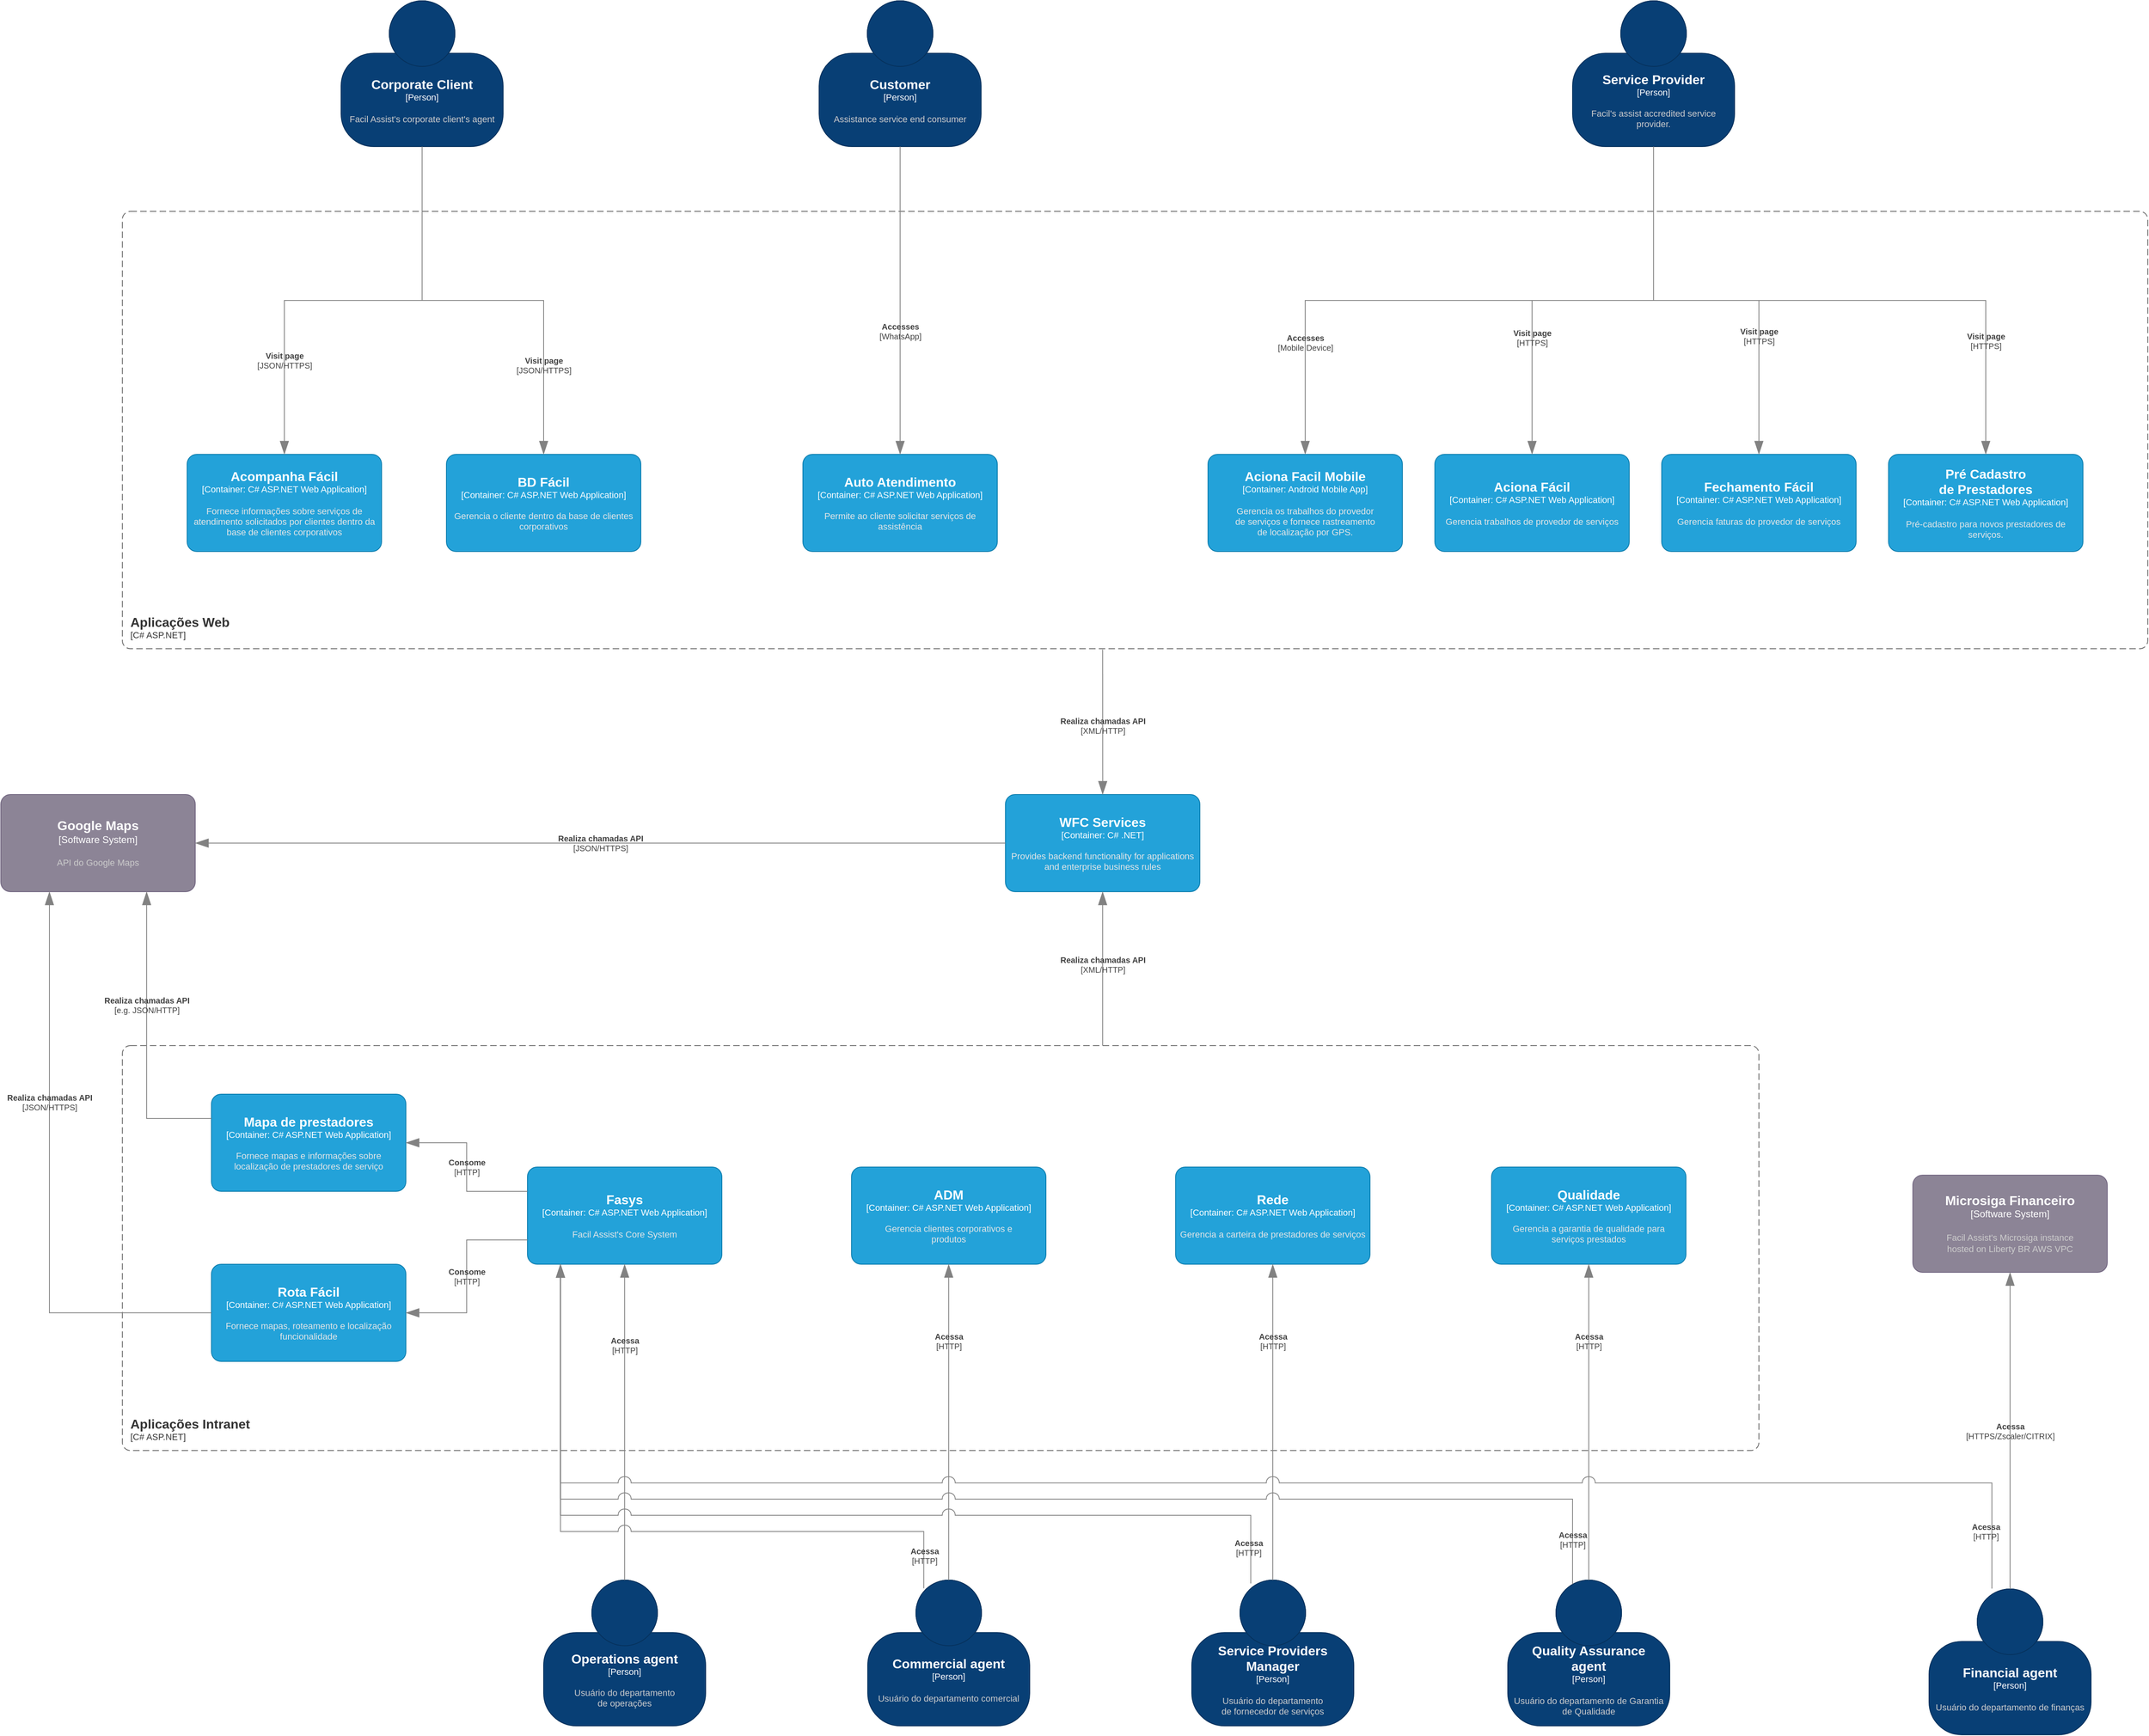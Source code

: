 <mxfile pages="4">
    <diagram name="AS IS" id="EYyJaaBFt5ydtJ1AAqcA">
        <mxGraphModel dx="1834" dy="562" grid="1" gridSize="10" guides="1" tooltips="1" connect="1" arrows="1" fold="1" page="1" pageScale="1" pageWidth="3300" pageHeight="2339" background="#ffffff" math="0" shadow="0">
            <root>
                <mxCell id="0"/>
                <mxCell id="1" parent="0"/>
                <object placeholders="1" c4Name="Aplicações Web" c4Type="SystemScopeBoundary" c4Application="C# ASP.NET" label="&lt;font style=&quot;font-size: 16px&quot;&gt;&lt;b&gt;&lt;div style=&quot;text-align: left&quot;&gt;%c4Name%&lt;/div&gt;&lt;/b&gt;&lt;/font&gt;&lt;div style=&quot;text-align: left&quot;&gt;[%c4Application%]&lt;/div&gt;" id="z26LoodA4aqH0b5cIPWf-2">
                    <mxCell style="rounded=1;fontSize=11;whiteSpace=wrap;html=1;dashed=1;arcSize=20;fillColor=#FFFFFF80;strokeColor=#666666;fontColor=#333333;labelBackgroundColor=none;align=left;verticalAlign=bottom;labelBorderColor=none;spacingTop=0;spacing=10;dashPattern=8 4;metaEdit=1;rotatable=0;perimeter=rectanglePerimeter;noLabel=0;labelPadding=0;allowArrows=0;connectable=0;expand=0;recursiveResize=0;editable=1;pointerEvents=0;absoluteArcSize=1;points=[[0.25,0,0],[0.5,0,0],[0.75,0,0],[1,0.25,0],[1,0.5,0],[1,0.75,0],[0.75,1,0],[0.5,1,0],[0.25,1,0],[0,0.75,0],[0,0.5,0],[0,0.25,0]];" parent="1" vertex="1">
                        <mxGeometry x="380" y="530" width="2500" height="540" as="geometry"/>
                    </mxCell>
                </object>
                <object placeholders="1" c4Name="Corporate Client" c4Type="Person" c4Description="Facil Assist's corporate client's agent" label="&lt;font style=&quot;font-size: 16px&quot;&gt;&lt;b&gt;%c4Name%&lt;/b&gt;&lt;/font&gt;&lt;div&gt;[%c4Type%]&lt;/div&gt;&lt;br&gt;&lt;div&gt;&lt;font style=&quot;font-size: 11px&quot;&gt;&lt;font color=&quot;#cccccc&quot;&gt;%c4Description%&lt;/font&gt;&lt;/div&gt;" id="e6PKFH5EKdN9Z4V-er5f-1">
                    <mxCell style="html=1;fontSize=11;dashed=0;whiteSpace=wrap;fillColor=#083F75;strokeColor=#06315C;fontColor=#ffffff;shape=mxgraph.c4.person2;align=center;metaEdit=1;points=[[0.5,0,0],[1,0.5,0],[1,0.75,0],[0.75,1,0],[0.5,1,0],[0.25,1,0],[0,0.75,0],[0,0.5,0]];resizable=0;" parent="1" vertex="1">
                        <mxGeometry x="650" y="270" width="200" height="180" as="geometry"/>
                    </mxCell>
                </object>
                <object placeholders="1" c4Name="Customer" c4Type="Person" c4Description="Assistance service end consumer" label="&lt;font style=&quot;font-size: 16px&quot;&gt;&lt;b&gt;%c4Name%&lt;/b&gt;&lt;/font&gt;&lt;div&gt;[%c4Type%]&lt;/div&gt;&lt;br&gt;&lt;div&gt;&lt;font style=&quot;font-size: 11px&quot;&gt;&lt;font color=&quot;#cccccc&quot;&gt;%c4Description%&lt;/font&gt;&lt;/div&gt;" id="e6PKFH5EKdN9Z4V-er5f-2">
                    <mxCell style="html=1;fontSize=11;dashed=0;whiteSpace=wrap;fillColor=#083F75;strokeColor=#06315C;fontColor=#ffffff;shape=mxgraph.c4.person2;align=center;metaEdit=1;points=[[0.5,0,0],[1,0.5,0],[1,0.75,0],[0.75,1,0],[0.5,1,0],[0.25,1,0],[0,0.75,0],[0,0.5,0]];resizable=0;" parent="1" vertex="1">
                        <mxGeometry x="1240" y="270" width="200" height="180" as="geometry"/>
                    </mxCell>
                </object>
                <object placeholders="1" c4Name="Service Provider" c4Type="Person" c4Description="Facil's assist accredited service provider." label="&lt;font style=&quot;font-size: 16px&quot;&gt;&lt;b&gt;%c4Name%&lt;/b&gt;&lt;/font&gt;&lt;div&gt;[%c4Type%]&lt;/div&gt;&lt;br&gt;&lt;div&gt;&lt;font style=&quot;font-size: 11px&quot;&gt;&lt;font color=&quot;#cccccc&quot;&gt;%c4Description%&lt;/font&gt;&lt;/div&gt;" id="e6PKFH5EKdN9Z4V-er5f-3">
                    <mxCell style="html=1;fontSize=11;dashed=0;whiteSpace=wrap;fillColor=#083F75;strokeColor=#06315C;fontColor=#ffffff;shape=mxgraph.c4.person2;align=center;metaEdit=1;points=[[0.5,0,0],[1,0.5,0],[1,0.75,0],[0.75,1,0],[0.5,1,0],[0.25,1,0],[0,0.75,0],[0,0.5,0]];resizable=0;" parent="1" vertex="1">
                        <mxGeometry x="2170" y="270" width="200" height="180" as="geometry"/>
                    </mxCell>
                </object>
                <object placeholders="1" c4Name="Aciona Facil Mobile" c4Type="Container" c4Technology="Android Mobile App" c4Description="Gerencia os trabalhos do provedor &#10;de serviços e fornece rastreamento &#10;de localização por GPS." label="&lt;font style=&quot;font-size: 16px&quot;&gt;&lt;b&gt;%c4Name%&lt;/b&gt;&lt;/font&gt;&lt;div&gt;[%c4Type%: %c4Technology%]&lt;/div&gt;&lt;br&gt;&lt;div&gt;&lt;font style=&quot;font-size: 11px&quot;&gt;&lt;font color=&quot;#E6E6E6&quot;&gt;%c4Description%&lt;/font&gt;&lt;/div&gt;" id="e6PKFH5EKdN9Z4V-er5f-4">
                    <mxCell style="rounded=1;whiteSpace=wrap;html=1;fontSize=11;labelBackgroundColor=none;fillColor=#23A2D9;fontColor=#ffffff;align=center;arcSize=10;strokeColor=#0E7DAD;metaEdit=1;resizable=0;points=[[0.25,0,0],[0.5,0,0],[0.75,0,0],[1,0.25,0],[1,0.5,0],[1,0.75,0],[0.75,1,0],[0.5,1,0],[0.25,1,0],[0,0.75,0],[0,0.5,0],[0,0.25,0]];" parent="1" vertex="1">
                        <mxGeometry x="1720" y="830" width="240" height="120" as="geometry"/>
                    </mxCell>
                </object>
                <object placeholders="1" c4Type="Relationship" c4Technology="Mobile Device" c4Description="Accesses" label="&lt;div style=&quot;text-align: left&quot;&gt;&lt;div style=&quot;text-align: center&quot;&gt;&lt;b&gt;%c4Description%&lt;/b&gt;&lt;/div&gt;&lt;div style=&quot;text-align: center&quot;&gt;[%c4Technology%]&lt;/div&gt;&lt;/div&gt;" id="e6PKFH5EKdN9Z4V-er5f-5">
                    <mxCell style="endArrow=blockThin;html=1;fontSize=10;fontColor=#404040;strokeWidth=1;endFill=1;strokeColor=#828282;elbow=vertical;metaEdit=1;endSize=14;startSize=14;jumpStyle=arc;jumpSize=16;rounded=0;edgeStyle=orthogonalEdgeStyle;exitX=0.5;exitY=1;exitDx=0;exitDy=0;exitPerimeter=0;entryX=0.5;entryY=0;entryDx=0;entryDy=0;entryPerimeter=0;labelBackgroundColor=none;" parent="1" source="e6PKFH5EKdN9Z4V-er5f-3" target="e6PKFH5EKdN9Z4V-er5f-4" edge="1">
                        <mxGeometry x="0.659" width="240" relative="1" as="geometry">
                            <mxPoint x="1570" y="500" as="sourcePoint"/>
                            <mxPoint x="1810" y="500" as="targetPoint"/>
                            <Array as="points">
                                <mxPoint x="2270" y="640"/>
                                <mxPoint x="1840" y="640"/>
                            </Array>
                            <mxPoint as="offset"/>
                        </mxGeometry>
                    </mxCell>
                </object>
                <object placeholders="1" c4Name="Aciona Fácil" c4Type="Container" c4Technology="C# ASP.NET Web Application" c4Description="Gerencia trabalhos de provedor de serviços" label="&lt;font style=&quot;font-size: 16px&quot;&gt;&lt;b&gt;%c4Name%&lt;/b&gt;&lt;/font&gt;&lt;div&gt;[%c4Type%: %c4Technology%]&lt;/div&gt;&lt;br&gt;&lt;div&gt;&lt;font style=&quot;font-size: 11px&quot;&gt;&lt;font color=&quot;#E6E6E6&quot;&gt;%c4Description%&lt;/font&gt;&lt;/div&gt;" id="e6PKFH5EKdN9Z4V-er5f-6">
                    <mxCell style="rounded=1;whiteSpace=wrap;html=1;fontSize=11;labelBackgroundColor=none;fillColor=#23A2D9;fontColor=#ffffff;align=center;arcSize=10;strokeColor=#0E7DAD;metaEdit=1;resizable=0;points=[[0.25,0,0],[0.5,0,0],[0.75,0,0],[1,0.25,0],[1,0.5,0],[1,0.75,0],[0.75,1,0],[0.5,1,0],[0.25,1,0],[0,0.75,0],[0,0.5,0],[0,0.25,0]];" parent="1" vertex="1">
                        <mxGeometry x="2000" y="830" width="240" height="120" as="geometry"/>
                    </mxCell>
                </object>
                <object placeholders="1" c4Name="Fechamento Fácil" c4Type="Container" c4Technology="C# ASP.NET Web Application" c4Description="Gerencia faturas do provedor de serviços" label="&lt;font style=&quot;font-size: 16px&quot;&gt;&lt;b&gt;%c4Name%&lt;/b&gt;&lt;/font&gt;&lt;div&gt;[%c4Type%: %c4Technology%]&lt;/div&gt;&lt;br&gt;&lt;div&gt;&lt;font style=&quot;font-size: 11px&quot;&gt;&lt;font color=&quot;#E6E6E6&quot;&gt;%c4Description%&lt;/font&gt;&lt;/div&gt;" id="e6PKFH5EKdN9Z4V-er5f-7">
                    <mxCell style="rounded=1;whiteSpace=wrap;html=1;fontSize=11;labelBackgroundColor=none;fillColor=#23A2D9;fontColor=#ffffff;align=center;arcSize=10;strokeColor=#0E7DAD;metaEdit=1;resizable=0;points=[[0.25,0,0],[0.5,0,0],[0.75,0,0],[1,0.25,0],[1,0.5,0],[1,0.75,0],[0.75,1,0],[0.5,1,0],[0.25,1,0],[0,0.75,0],[0,0.5,0],[0,0.25,0]];" parent="1" vertex="1">
                        <mxGeometry x="2280" y="830" width="240" height="120" as="geometry"/>
                    </mxCell>
                </object>
                <object placeholders="1" c4Name="Pré Cadastro &#10;de Prestadores" c4Type="Container" c4Technology="C# ASP.NET Web Application" c4Description="Pré-cadastro para novos prestadores de serviços." label="&lt;font style=&quot;font-size: 16px&quot;&gt;&lt;b&gt;%c4Name%&lt;/b&gt;&lt;/font&gt;&lt;div&gt;[%c4Type%: %c4Technology%]&lt;/div&gt;&lt;br&gt;&lt;div&gt;&lt;font style=&quot;font-size: 11px&quot;&gt;&lt;font color=&quot;#E6E6E6&quot;&gt;%c4Description%&lt;/font&gt;&lt;/div&gt;" id="e6PKFH5EKdN9Z4V-er5f-8">
                    <mxCell style="rounded=1;whiteSpace=wrap;html=1;fontSize=11;labelBackgroundColor=none;fillColor=#23A2D9;fontColor=#ffffff;align=center;arcSize=10;strokeColor=#0E7DAD;metaEdit=1;resizable=0;points=[[0.25,0,0],[0.5,0,0],[0.75,0,0],[1,0.25,0],[1,0.5,0],[1,0.75,0],[0.75,1,0],[0.5,1,0],[0.25,1,0],[0,0.75,0],[0,0.5,0],[0,0.25,0]];" parent="1" vertex="1">
                        <mxGeometry x="2560" y="830" width="240" height="120" as="geometry"/>
                    </mxCell>
                </object>
                <object placeholders="1" c4Name="Auto Atendimento" c4Type="Container" c4Technology="C# ASP.NET Web Application" c4Description="Permite ao cliente solicitar serviços de assistência" label="&lt;font style=&quot;font-size: 16px&quot;&gt;&lt;b&gt;%c4Name%&lt;/b&gt;&lt;/font&gt;&lt;div&gt;[%c4Type%: %c4Technology%]&lt;/div&gt;&lt;br&gt;&lt;div&gt;&lt;font style=&quot;font-size: 11px&quot;&gt;&lt;font color=&quot;#E6E6E6&quot;&gt;%c4Description%&lt;/font&gt;&lt;/div&gt;" id="e6PKFH5EKdN9Z4V-er5f-11">
                    <mxCell style="rounded=1;whiteSpace=wrap;html=1;fontSize=11;labelBackgroundColor=none;fillColor=#23A2D9;fontColor=#ffffff;align=center;arcSize=10;strokeColor=#0E7DAD;metaEdit=1;resizable=0;points=[[0.25,0,0],[0.5,0,0],[0.75,0,0],[1,0.25,0],[1,0.5,0],[1,0.75,0],[0.75,1,0],[0.5,1,0],[0.25,1,0],[0,0.75,0],[0,0.5,0],[0,0.25,0]];" parent="1" vertex="1">
                        <mxGeometry x="1220" y="830" width="240" height="120" as="geometry"/>
                    </mxCell>
                </object>
                <object placeholders="1" c4Name="BD Fácil" c4Type="Container" c4Technology="C# ASP.NET Web Application" c4Description="Gerencia o cliente dentro da base de clientes corporativos" label="&lt;font style=&quot;font-size: 16px&quot;&gt;&lt;b&gt;%c4Name%&lt;/b&gt;&lt;/font&gt;&lt;div&gt;[%c4Type%: %c4Technology%]&lt;/div&gt;&lt;br&gt;&lt;div&gt;&lt;font style=&quot;font-size: 11px&quot;&gt;&lt;font color=&quot;#E6E6E6&quot;&gt;%c4Description%&lt;/font&gt;&lt;/div&gt;" id="e6PKFH5EKdN9Z4V-er5f-12">
                    <mxCell style="rounded=1;whiteSpace=wrap;html=1;fontSize=11;labelBackgroundColor=none;fillColor=#23A2D9;fontColor=#ffffff;align=center;arcSize=10;strokeColor=#0E7DAD;metaEdit=1;resizable=0;points=[[0.25,0,0],[0.5,0,0],[0.75,0,0],[1,0.25,0],[1,0.5,0],[1,0.75,0],[0.75,1,0],[0.5,1,0],[0.25,1,0],[0,0.75,0],[0,0.5,0],[0,0.25,0]];" parent="1" vertex="1">
                        <mxGeometry x="780" y="830" width="240" height="120" as="geometry"/>
                    </mxCell>
                </object>
                <object placeholders="1" c4Name="Acompanha Fácil" c4Type="Container" c4Technology="C# ASP.NET Web Application" c4Description="Fornece informações sobre serviços de atendimento solicitados por clientes dentro da base de clientes corporativos" label="&lt;font style=&quot;font-size: 16px&quot;&gt;&lt;b&gt;%c4Name%&lt;/b&gt;&lt;/font&gt;&lt;div&gt;[%c4Type%: %c4Technology%]&lt;/div&gt;&lt;br&gt;&lt;div&gt;&lt;font style=&quot;font-size: 11px&quot;&gt;&lt;font color=&quot;#E6E6E6&quot;&gt;%c4Description%&lt;/font&gt;&lt;/div&gt;" id="e6PKFH5EKdN9Z4V-er5f-13">
                    <mxCell style="rounded=1;whiteSpace=wrap;html=1;fontSize=11;labelBackgroundColor=none;fillColor=#23A2D9;fontColor=#ffffff;align=center;arcSize=10;strokeColor=#0E7DAD;metaEdit=1;resizable=0;points=[[0.25,0,0],[0.5,0,0],[0.75,0,0],[1,0.25,0],[1,0.5,0],[1,0.75,0],[0.75,1,0],[0.5,1,0],[0.25,1,0],[0,0.75,0],[0,0.5,0],[0,0.25,0]];" parent="1" vertex="1">
                        <mxGeometry x="460" y="830" width="240" height="120" as="geometry"/>
                    </mxCell>
                </object>
                <object placeholders="1" c4Type="Relationship" c4Technology="HTTPS" c4Description="Visit page" label="&lt;div style=&quot;text-align: left&quot;&gt;&lt;div style=&quot;text-align: center&quot;&gt;&lt;b&gt;%c4Description%&lt;/b&gt;&lt;/div&gt;&lt;div style=&quot;text-align: center&quot;&gt;[%c4Technology%]&lt;/div&gt;&lt;/div&gt;" id="e6PKFH5EKdN9Z4V-er5f-21">
                    <mxCell style="endArrow=blockThin;html=1;fontSize=10;fontColor=#404040;strokeWidth=1;endFill=1;strokeColor=#828282;elbow=vertical;metaEdit=1;endSize=14;startSize=14;jumpStyle=arc;jumpSize=16;rounded=0;edgeStyle=orthogonalEdgeStyle;exitX=0.5;exitY=1;exitDx=0;exitDy=0;exitPerimeter=0;entryX=0.5;entryY=0;entryDx=0;entryDy=0;entryPerimeter=0;labelBackgroundColor=none;" parent="1" source="e6PKFH5EKdN9Z4V-er5f-3" target="e6PKFH5EKdN9Z4V-er5f-6" edge="1">
                        <mxGeometry x="0.46" width="240" relative="1" as="geometry">
                            <mxPoint x="2060" y="850" as="sourcePoint"/>
                            <mxPoint x="2300" y="850" as="targetPoint"/>
                            <Array as="points">
                                <mxPoint x="2270" y="640"/>
                                <mxPoint x="2120" y="640"/>
                            </Array>
                            <mxPoint y="-1" as="offset"/>
                        </mxGeometry>
                    </mxCell>
                </object>
                <object placeholders="1" c4Type="Relationship" c4Technology="HTTPS" c4Description="Visit page" label="&lt;div style=&quot;text-align: left&quot;&gt;&lt;div style=&quot;text-align: center&quot;&gt;&lt;b&gt;%c4Description%&lt;/b&gt;&lt;/div&gt;&lt;div style=&quot;text-align: center&quot;&gt;[%c4Technology%]&lt;/div&gt;&lt;/div&gt;" id="e6PKFH5EKdN9Z4V-er5f-22">
                    <mxCell style="endArrow=blockThin;html=1;fontSize=10;fontColor=#404040;strokeWidth=1;endFill=1;strokeColor=#828282;elbow=vertical;metaEdit=1;endSize=14;startSize=14;jumpStyle=arc;jumpSize=16;rounded=0;edgeStyle=orthogonalEdgeStyle;exitX=0.5;exitY=1;exitDx=0;exitDy=0;exitPerimeter=0;entryX=0.5;entryY=0;entryDx=0;entryDy=0;entryPerimeter=0;labelBackgroundColor=none;" parent="1" source="e6PKFH5EKdN9Z4V-er5f-3" target="e6PKFH5EKdN9Z4V-er5f-7" edge="1">
                        <mxGeometry x="0.429" width="240" relative="1" as="geometry">
                            <mxPoint x="2060" y="850" as="sourcePoint"/>
                            <mxPoint x="2300" y="850" as="targetPoint"/>
                            <Array as="points">
                                <mxPoint x="2270" y="640"/>
                                <mxPoint x="2400" y="640"/>
                            </Array>
                            <mxPoint y="-1" as="offset"/>
                        </mxGeometry>
                    </mxCell>
                </object>
                <object placeholders="1" c4Type="Relationship" c4Technology="HTTPS" c4Description="Visit page" label="&lt;div style=&quot;text-align: left&quot;&gt;&lt;div style=&quot;text-align: center&quot;&gt;&lt;b&gt;%c4Description%&lt;/b&gt;&lt;/div&gt;&lt;div style=&quot;text-align: center&quot;&gt;[%c4Technology%]&lt;/div&gt;&lt;/div&gt;" id="e6PKFH5EKdN9Z4V-er5f-23">
                    <mxCell style="endArrow=blockThin;html=1;fontSize=10;fontColor=#404040;strokeWidth=1;endFill=1;strokeColor=#828282;elbow=vertical;metaEdit=1;endSize=14;startSize=14;jumpStyle=none;jumpSize=16;rounded=0;edgeStyle=orthogonalEdgeStyle;entryX=0.5;entryY=0;entryDx=0;entryDy=0;entryPerimeter=0;labelBackgroundColor=none;" parent="1" target="e6PKFH5EKdN9Z4V-er5f-8" edge="1">
                        <mxGeometry x="0.632" width="240" relative="1" as="geometry">
                            <mxPoint x="2270" y="480" as="sourcePoint"/>
                            <mxPoint x="2370" y="860" as="targetPoint"/>
                            <mxPoint as="offset"/>
                            <Array as="points">
                                <mxPoint x="2270" y="640"/>
                                <mxPoint x="2680" y="640"/>
                            </Array>
                        </mxGeometry>
                    </mxCell>
                </object>
                <object placeholders="1" c4Type="Relationship" c4Technology="WhatsApp" c4Description="Accesses" label="&lt;div style=&quot;text-align: left&quot;&gt;&lt;div style=&quot;text-align: center&quot;&gt;&lt;b&gt;%c4Description%&lt;/b&gt;&lt;/div&gt;&lt;div style=&quot;text-align: center&quot;&gt;[%c4Technology%]&lt;/div&gt;&lt;/div&gt;" id="e6PKFH5EKdN9Z4V-er5f-27">
                    <mxCell style="endArrow=blockThin;html=1;fontSize=10;fontColor=#404040;strokeWidth=1;endFill=1;strokeColor=#828282;elbow=vertical;metaEdit=1;endSize=14;startSize=14;jumpStyle=arc;jumpSize=16;rounded=0;edgeStyle=orthogonalEdgeStyle;exitX=0.5;exitY=1;exitDx=0;exitDy=0;exitPerimeter=0;entryX=0.5;entryY=0;entryDx=0;entryDy=0;entryPerimeter=0;labelBackgroundColor=none;" parent="1" source="e6PKFH5EKdN9Z4V-er5f-2" target="e6PKFH5EKdN9Z4V-er5f-11" edge="1">
                        <mxGeometry x="0.2" width="240" relative="1" as="geometry">
                            <mxPoint x="1290" y="670" as="sourcePoint"/>
                            <mxPoint x="1340" y="720" as="targetPoint"/>
                            <mxPoint as="offset"/>
                        </mxGeometry>
                    </mxCell>
                </object>
                <object placeholders="1" c4Type="Relationship" c4Technology="JSON/HTTPS" c4Description="Visit page" label="&lt;div style=&quot;text-align: left&quot;&gt;&lt;div style=&quot;text-align: center&quot;&gt;&lt;b&gt;%c4Description%&lt;/b&gt;&lt;/div&gt;&lt;div style=&quot;text-align: center&quot;&gt;[%c4Technology%]&lt;/div&gt;&lt;/div&gt;" id="e6PKFH5EKdN9Z4V-er5f-30">
                    <mxCell style="endArrow=blockThin;html=1;fontSize=10;fontColor=#404040;strokeWidth=1;endFill=1;strokeColor=#828282;elbow=vertical;metaEdit=1;endSize=14;startSize=14;jumpStyle=arc;jumpSize=16;rounded=0;edgeStyle=orthogonalEdgeStyle;exitX=0.5;exitY=1;exitDx=0;exitDy=0;exitPerimeter=0;entryX=0.5;entryY=0;entryDx=0;entryDy=0;entryPerimeter=0;labelBackgroundColor=none;" parent="1" source="e6PKFH5EKdN9Z4V-er5f-1" target="e6PKFH5EKdN9Z4V-er5f-13" edge="1">
                        <mxGeometry x="0.577" width="240" relative="1" as="geometry">
                            <mxPoint x="980" y="770" as="sourcePoint"/>
                            <mxPoint x="1220" y="770" as="targetPoint"/>
                            <Array as="points">
                                <mxPoint x="750" y="640"/>
                                <mxPoint x="580" y="640"/>
                            </Array>
                            <mxPoint as="offset"/>
                        </mxGeometry>
                    </mxCell>
                </object>
                <object placeholders="1" c4Type="Relationship" c4Technology="JSON/HTTPS" c4Description="Visit page" label="&lt;div style=&quot;text-align: left&quot;&gt;&lt;div style=&quot;text-align: center&quot;&gt;&lt;b&gt;%c4Description%&lt;/b&gt;&lt;/div&gt;&lt;div style=&quot;text-align: center&quot;&gt;[%c4Technology%]&lt;/div&gt;&lt;/div&gt;" id="e6PKFH5EKdN9Z4V-er5f-31">
                    <mxCell style="endArrow=blockThin;html=1;fontSize=10;fontColor=#404040;strokeWidth=1;endFill=1;strokeColor=#828282;elbow=vertical;metaEdit=1;endSize=14;startSize=14;jumpStyle=arc;jumpSize=16;rounded=0;edgeStyle=orthogonalEdgeStyle;entryX=0.5;entryY=0;entryDx=0;entryDy=0;entryPerimeter=0;labelBackgroundColor=none;" parent="1" target="e6PKFH5EKdN9Z4V-er5f-12" edge="1">
                        <mxGeometry x="0.56" width="240" relative="1" as="geometry">
                            <mxPoint x="750" y="480" as="sourcePoint"/>
                            <mxPoint x="1100" y="710" as="targetPoint"/>
                            <Array as="points">
                                <mxPoint x="750" y="640"/>
                                <mxPoint x="900" y="640"/>
                            </Array>
                            <mxPoint as="offset"/>
                        </mxGeometry>
                    </mxCell>
                </object>
                <object placeholders="1" c4Name="WFC Services" c4Type="Container" c4Technology="C# .NET" c4Description="Provides backend functionality for applications &#10;and enterprise business rules" label="&lt;font style=&quot;font-size: 16px&quot;&gt;&lt;b&gt;%c4Name%&lt;/b&gt;&lt;/font&gt;&lt;div&gt;[%c4Type%: %c4Technology%]&lt;/div&gt;&lt;br&gt;&lt;div&gt;&lt;font style=&quot;font-size: 11px&quot;&gt;&lt;font color=&quot;#E6E6E6&quot;&gt;%c4Description%&lt;/font&gt;&lt;/div&gt;" id="z26LoodA4aqH0b5cIPWf-1">
                    <mxCell style="rounded=1;whiteSpace=wrap;html=1;fontSize=11;labelBackgroundColor=none;fillColor=#23A2D9;fontColor=#ffffff;align=center;arcSize=10;strokeColor=#0E7DAD;metaEdit=1;resizable=0;points=[[0.25,0,0],[0.5,0,0],[0.75,0,0],[1,0.25,0],[1,0.5,0],[1,0.75,0],[0.75,1,0],[0.5,1,0],[0.25,1,0],[0,0.75,0],[0,0.5,0],[0,0.25,0]];fontFamily=Helvetica;" parent="1" vertex="1">
                        <mxGeometry x="1470" y="1250" width="240" height="120" as="geometry"/>
                    </mxCell>
                </object>
                <object placeholders="1" c4Type="Relationship" c4Technology="XML/HTTP" c4Description="Realiza chamadas API" label="&lt;div style=&quot;text-align: left&quot;&gt;&lt;div style=&quot;text-align: center&quot;&gt;&lt;b&gt;%c4Description%&lt;/b&gt;&lt;/div&gt;&lt;div style=&quot;text-align: center&quot;&gt;[%c4Technology%]&lt;/div&gt;&lt;/div&gt;" id="SK_gl-9InsTlfG6BDx1X-1">
                    <mxCell style="endArrow=blockThin;html=1;fontSize=10;fontColor=#404040;strokeWidth=1;endFill=1;strokeColor=#828282;elbow=vertical;metaEdit=1;endSize=14;startSize=14;jumpStyle=arc;jumpSize=16;rounded=0;edgeStyle=orthogonalEdgeStyle;entryX=0.5;entryY=0;entryDx=0;entryDy=0;entryPerimeter=0;labelBackgroundColor=none;" parent="1" target="z26LoodA4aqH0b5cIPWf-1" edge="1">
                        <mxGeometry x="0.054" width="240" relative="1" as="geometry">
                            <mxPoint x="1590" y="1071" as="sourcePoint"/>
                            <mxPoint x="1690" y="1080" as="targetPoint"/>
                            <mxPoint as="offset"/>
                        </mxGeometry>
                    </mxCell>
                </object>
                <object placeholders="1" c4Name="Aplicações Intranet" c4Type="SystemScopeBoundary" c4Application="C# ASP.NET" label="&lt;font style=&quot;font-size: 16px&quot;&gt;&lt;b&gt;&lt;div style=&quot;text-align: left&quot;&gt;%c4Name%&lt;/div&gt;&lt;/b&gt;&lt;/font&gt;&lt;div style=&quot;text-align: left&quot;&gt;[%c4Application%]&lt;/div&gt;" id="MjBAeE1G2uIm_CsSpQcT-1">
                    <mxCell style="rounded=1;fontSize=11;whiteSpace=wrap;html=1;dashed=1;arcSize=20;fillColor=#FFFFFF80;strokeColor=#666666;fontColor=#333333;labelBackgroundColor=none;align=left;verticalAlign=bottom;labelBorderColor=none;spacingTop=0;spacing=10;dashPattern=8 4;metaEdit=1;rotatable=0;perimeter=rectanglePerimeter;noLabel=0;labelPadding=0;allowArrows=0;connectable=0;expand=0;recursiveResize=0;editable=1;pointerEvents=0;absoluteArcSize=1;points=[[0.25,0,0],[0.5,0,0],[0.75,0,0],[1,0.25,0],[1,0.5,0],[1,0.75,0],[0.75,1,0],[0.5,1,0],[0.25,1,0],[0,0.75,0],[0,0.5,0],[0,0.25,0]];" parent="1" vertex="1">
                        <mxGeometry x="380" y="1560" width="2020" height="500" as="geometry"/>
                    </mxCell>
                </object>
                <object placeholders="1" c4Name="Operations agent" c4Type="Person" c4Description="Usuário do departamento &#10;de operações" label="&lt;font style=&quot;font-size: 16px&quot;&gt;&lt;b&gt;%c4Name%&lt;/b&gt;&lt;/font&gt;&lt;div&gt;[%c4Type%]&lt;/div&gt;&lt;br&gt;&lt;div&gt;&lt;font style=&quot;font-size: 11px&quot;&gt;&lt;font color=&quot;#cccccc&quot;&gt;%c4Description%&lt;/font&gt;&lt;/div&gt;" id="LndHn9FTcNv1qxpaprYT-1">
                    <mxCell style="html=1;fontSize=11;dashed=0;whiteSpace=wrap;fillColor=#083F75;strokeColor=#06315C;fontColor=#ffffff;shape=mxgraph.c4.person2;align=center;metaEdit=1;points=[[0.5,0,0],[1,0.5,0],[1,0.75,0],[0.75,1,0],[0.5,1,0],[0.25,1,0],[0,0.75,0],[0,0.5,0]];resizable=0;" parent="1" vertex="1">
                        <mxGeometry x="900" y="2220" width="200" height="180" as="geometry"/>
                    </mxCell>
                </object>
                <object placeholders="1" c4Name="Commercial agent" c4Type="Person" c4Description="Usuário do departamento comercial" label="&lt;font style=&quot;font-size: 16px&quot;&gt;&lt;b&gt;%c4Name%&lt;/b&gt;&lt;/font&gt;&lt;div&gt;[%c4Type%]&lt;/div&gt;&lt;br&gt;&lt;div&gt;&lt;font style=&quot;font-size: 11px&quot;&gt;&lt;font color=&quot;#cccccc&quot;&gt;%c4Description%&lt;/font&gt;&lt;/div&gt;" id="LndHn9FTcNv1qxpaprYT-2">
                    <mxCell style="html=1;fontSize=11;dashed=0;whiteSpace=wrap;fillColor=#083F75;strokeColor=#06315C;fontColor=#ffffff;shape=mxgraph.c4.person2;align=center;metaEdit=1;points=[[0.5,0,0],[1,0.5,0],[1,0.75,0],[0.75,1,0],[0.5,1,0],[0.25,1,0],[0,0.75,0],[0,0.5,0]];resizable=0;" parent="1" vertex="1">
                        <mxGeometry x="1300" y="2220" width="200" height="180" as="geometry"/>
                    </mxCell>
                </object>
                <object placeholders="1" c4Name="Service Providers&#10;Manager" c4Type="Person" c4Description="Usuário do departamento &#10;de fornecedor de serviços" label="&lt;font style=&quot;font-size: 16px&quot;&gt;&lt;b&gt;%c4Name%&lt;/b&gt;&lt;/font&gt;&lt;div&gt;[%c4Type%]&lt;/div&gt;&lt;br&gt;&lt;div&gt;&lt;font style=&quot;font-size: 11px&quot;&gt;&lt;font color=&quot;#cccccc&quot;&gt;%c4Description%&lt;/font&gt;&lt;/div&gt;" id="LndHn9FTcNv1qxpaprYT-3">
                    <mxCell style="html=1;fontSize=11;dashed=0;whiteSpace=wrap;fillColor=#083F75;strokeColor=#06315C;fontColor=#ffffff;shape=mxgraph.c4.person2;align=center;metaEdit=1;points=[[0.5,0,0],[1,0.5,0],[1,0.75,0],[0.75,1,0],[0.5,1,0],[0.25,1,0],[0,0.75,0],[0,0.5,0]];resizable=0;" parent="1" vertex="1">
                        <mxGeometry x="1700" y="2220" width="200" height="180" as="geometry"/>
                    </mxCell>
                </object>
                <object placeholders="1" c4Name="Quality Assurance&#10;agent" c4Type="Person" c4Description="Usuário do departamento de Garantia de Qualidade" label="&lt;font style=&quot;font-size: 16px&quot;&gt;&lt;b&gt;%c4Name%&lt;/b&gt;&lt;/font&gt;&lt;div&gt;[%c4Type%]&lt;/div&gt;&lt;br&gt;&lt;div&gt;&lt;font style=&quot;font-size: 11px&quot;&gt;&lt;font color=&quot;#cccccc&quot;&gt;%c4Description%&lt;/font&gt;&lt;/div&gt;" id="LndHn9FTcNv1qxpaprYT-4">
                    <mxCell style="html=1;fontSize=11;dashed=0;whiteSpace=wrap;fillColor=#083F75;strokeColor=#06315C;fontColor=#ffffff;shape=mxgraph.c4.person2;align=center;metaEdit=1;points=[[0.5,0,0],[1,0.5,0],[1,0.75,0],[0.75,1,0],[0.5,1,0],[0.25,1,0],[0,0.75,0],[0,0.5,0]];resizable=0;" parent="1" vertex="1">
                        <mxGeometry x="2090" y="2220" width="200" height="180" as="geometry"/>
                    </mxCell>
                </object>
                <object placeholders="1" c4Name="Financial agent" c4Type="Person" c4Description="Usuário do departamento de finanças" label="&lt;font style=&quot;font-size: 16px&quot;&gt;&lt;b&gt;%c4Name%&lt;/b&gt;&lt;/font&gt;&lt;div&gt;[%c4Type%]&lt;/div&gt;&lt;br&gt;&lt;div&gt;&lt;font style=&quot;font-size: 11px&quot;&gt;&lt;font color=&quot;#cccccc&quot;&gt;%c4Description%&lt;/font&gt;&lt;/div&gt;" id="LndHn9FTcNv1qxpaprYT-5">
                    <mxCell style="html=1;fontSize=11;dashed=0;whiteSpace=wrap;fillColor=#083F75;strokeColor=#06315C;fontColor=#ffffff;shape=mxgraph.c4.person2;align=center;metaEdit=1;points=[[0.5,0,0],[1,0.5,0],[1,0.75,0],[0.75,1,0],[0.5,1,0],[0.25,1,0],[0,0.75,0],[0,0.5,0]];resizable=0;" parent="1" vertex="1">
                        <mxGeometry x="2610" y="2231" width="200" height="180" as="geometry"/>
                    </mxCell>
                </object>
                <object placeholders="1" c4Name="Qualidade" c4Type="Container" c4Technology="C# ASP.NET Web Application" c4Description="Gerencia a garantia de qualidade para&#10;serviços prestados" label="&lt;font style=&quot;font-size: 16px&quot;&gt;&lt;b&gt;%c4Name%&lt;/b&gt;&lt;/font&gt;&lt;div&gt;[%c4Type%: %c4Technology%]&lt;/div&gt;&lt;br&gt;&lt;div&gt;&lt;font style=&quot;font-size: 11px&quot;&gt;&lt;font color=&quot;#E6E6E6&quot;&gt;%c4Description%&lt;/font&gt;&lt;/div&gt;" id="LndHn9FTcNv1qxpaprYT-7">
                    <mxCell style="rounded=1;whiteSpace=wrap;html=1;fontSize=11;labelBackgroundColor=none;fillColor=#23A2D9;fontColor=#ffffff;align=center;arcSize=10;strokeColor=#0E7DAD;metaEdit=1;resizable=0;points=[[0.25,0,0],[0.5,0,0],[0.75,0,0],[1,0.25,0],[1,0.5,0],[1,0.75,0],[0.75,1,0],[0.5,1,0],[0.25,1,0],[0,0.75,0],[0,0.5,0],[0,0.25,0]];" parent="1" vertex="1">
                        <mxGeometry x="2070" y="1710" width="240" height="120" as="geometry"/>
                    </mxCell>
                </object>
                <object placeholders="1" c4Name="ADM" c4Type="Container" c4Technology="C# ASP.NET Web Application" c4Description="Gerencia clientes corporativos e&#10;produtos" label="&lt;font style=&quot;font-size: 16px&quot;&gt;&lt;b&gt;%c4Name%&lt;/b&gt;&lt;/font&gt;&lt;div&gt;[%c4Type%: %c4Technology%]&lt;/div&gt;&lt;br&gt;&lt;div&gt;&lt;font style=&quot;font-size: 11px&quot;&gt;&lt;font color=&quot;#E6E6E6&quot;&gt;%c4Description%&lt;/font&gt;&lt;/div&gt;" id="LndHn9FTcNv1qxpaprYT-9">
                    <mxCell style="rounded=1;whiteSpace=wrap;html=1;fontSize=11;labelBackgroundColor=none;fillColor=#23A2D9;fontColor=#ffffff;align=center;arcSize=10;strokeColor=#0E7DAD;metaEdit=1;resizable=0;points=[[0.25,0,0],[0.5,0,0],[0.75,0,0],[1,0.25,0],[1,0.5,0],[1,0.75,0],[0.75,1,0],[0.5,1,0],[0.25,1,0],[0,0.75,0],[0,0.5,0],[0,0.25,0]];" parent="1" vertex="1">
                        <mxGeometry x="1280" y="1710" width="240" height="120" as="geometry"/>
                    </mxCell>
                </object>
                <object placeholders="1" c4Name="Rede" c4Type="Container" c4Technology="C# ASP.NET Web Application" c4Description="Gerencia a carteira de prestadores de serviços" label="&lt;font style=&quot;font-size: 16px&quot;&gt;&lt;b&gt;%c4Name%&lt;/b&gt;&lt;/font&gt;&lt;div&gt;[%c4Type%: %c4Technology%]&lt;/div&gt;&lt;br&gt;&lt;div&gt;&lt;font style=&quot;font-size: 11px&quot;&gt;&lt;font color=&quot;#E6E6E6&quot;&gt;%c4Description%&lt;/font&gt;&lt;/div&gt;" id="LndHn9FTcNv1qxpaprYT-10">
                    <mxCell style="rounded=1;whiteSpace=wrap;html=1;fontSize=11;labelBackgroundColor=none;fillColor=#23A2D9;fontColor=#ffffff;align=center;arcSize=10;strokeColor=#0E7DAD;metaEdit=1;resizable=0;points=[[0.25,0,0],[0.5,0,0],[0.75,0,0],[1,0.25,0],[1,0.5,0],[1,0.75,0],[0.75,1,0],[0.5,1,0],[0.25,1,0],[0,0.75,0],[0,0.5,0],[0,0.25,0]];" parent="1" vertex="1">
                        <mxGeometry x="1680" y="1710" width="240" height="120" as="geometry"/>
                    </mxCell>
                </object>
                <object placeholders="1" c4Name="Fasys" c4Type="Container" c4Technology="C# ASP.NET Web Application" c4Description="Facil Assist's Core System" label="&lt;font style=&quot;font-size: 16px&quot;&gt;&lt;b&gt;%c4Name%&lt;/b&gt;&lt;/font&gt;&lt;div&gt;[%c4Type%: %c4Technology%]&lt;/div&gt;&lt;br&gt;&lt;div&gt;&lt;font style=&quot;font-size: 11px&quot;&gt;&lt;font color=&quot;#E6E6E6&quot;&gt;%c4Description%&lt;/font&gt;&lt;/div&gt;" id="LndHn9FTcNv1qxpaprYT-11">
                    <mxCell style="rounded=1;whiteSpace=wrap;html=1;fontSize=11;labelBackgroundColor=none;fillColor=#23A2D9;fontColor=#ffffff;align=center;arcSize=10;strokeColor=#0E7DAD;metaEdit=1;resizable=0;points=[[0,0.25,0,0,0],[0,0.5,0,0,0],[0,0.75,0,0,0],[0.17,1,0,0,0],[0.25,0,0,0,0],[0.33,1,0,0,0],[0.5,0,0,0,0],[0.5,1,0,0,0],[0.68,1,0,0,0],[0.75,0,0,0,0],[0.85,1,0,0,0],[1,0.25,0,0,0],[1,0.5,0,0,0],[1,0.75,0,0,0]];" parent="1" vertex="1">
                        <mxGeometry x="880" y="1710" width="240" height="120" as="geometry"/>
                    </mxCell>
                </object>
                <object placeholders="1" c4Type="Relationship" c4Technology="XML/HTTP" c4Description="Realiza chamadas API" label="&lt;div style=&quot;text-align: left&quot;&gt;&lt;div style=&quot;text-align: center&quot;&gt;&lt;b&gt;%c4Description%&lt;/b&gt;&lt;/div&gt;&lt;div style=&quot;text-align: center&quot;&gt;[%c4Technology%]&lt;/div&gt;&lt;/div&gt;" id="LndHn9FTcNv1qxpaprYT-12">
                    <mxCell style="endArrow=blockThin;html=1;fontSize=10;fontColor=#404040;strokeWidth=1;endFill=1;strokeColor=#828282;elbow=vertical;metaEdit=1;endSize=14;startSize=14;jumpStyle=arc;jumpSize=16;rounded=0;edgeStyle=orthogonalEdgeStyle;entryX=0.5;entryY=1;entryDx=0;entryDy=0;entryPerimeter=0;labelBackgroundColor=none;" parent="1" target="z26LoodA4aqH0b5cIPWf-1" edge="1">
                        <mxGeometry x="0.054" width="240" relative="1" as="geometry">
                            <mxPoint x="1590" y="1560" as="sourcePoint"/>
                            <mxPoint x="1740" y="1290" as="targetPoint"/>
                            <mxPoint as="offset"/>
                            <Array as="points">
                                <mxPoint x="1590" y="1560"/>
                            </Array>
                        </mxGeometry>
                    </mxCell>
                </object>
                <object placeholders="1" c4Type="Relationship" c4Technology="HTTP" c4Description="Acessa" label="&lt;div style=&quot;text-align: left&quot;&gt;&lt;div style=&quot;text-align: center&quot;&gt;&lt;b&gt;%c4Description%&lt;/b&gt;&lt;/div&gt;&lt;div style=&quot;text-align: center&quot;&gt;[%c4Technology%]&lt;/div&gt;&lt;/div&gt;" id="LndHn9FTcNv1qxpaprYT-13">
                    <mxCell style="endArrow=blockThin;html=1;fontSize=10;fontColor=#404040;strokeWidth=1;endFill=1;strokeColor=#828282;elbow=vertical;metaEdit=1;endSize=14;startSize=14;jumpStyle=arc;jumpSize=16;rounded=0;edgeStyle=orthogonalEdgeStyle;entryX=0.5;entryY=1;entryDx=0;entryDy=0;entryPerimeter=0;exitX=0.5;exitY=0;exitDx=0;exitDy=0;exitPerimeter=0;labelBackgroundColor=none;" parent="1" source="LndHn9FTcNv1qxpaprYT-4" target="LndHn9FTcNv1qxpaprYT-7" edge="1">
                        <mxGeometry x="0.514" width="240" relative="1" as="geometry">
                            <mxPoint x="1890" y="2070" as="sourcePoint"/>
                            <mxPoint x="2130" y="2070" as="targetPoint"/>
                            <mxPoint as="offset"/>
                        </mxGeometry>
                    </mxCell>
                </object>
                <object placeholders="1" c4Type="Relationship" c4Technology="HTTP" c4Description="Acessa" label="&lt;div style=&quot;text-align: left&quot;&gt;&lt;div style=&quot;text-align: center&quot;&gt;&lt;b&gt;%c4Description%&lt;/b&gt;&lt;/div&gt;&lt;div style=&quot;text-align: center&quot;&gt;[%c4Technology%]&lt;/div&gt;&lt;/div&gt;" id="LndHn9FTcNv1qxpaprYT-14">
                    <mxCell style="endArrow=blockThin;html=1;fontSize=10;fontColor=#404040;strokeWidth=1;endFill=1;strokeColor=#828282;elbow=vertical;metaEdit=1;endSize=14;startSize=14;jumpStyle=arc;jumpSize=16;rounded=0;edgeStyle=orthogonalEdgeStyle;entryX=0.5;entryY=1;entryDx=0;entryDy=0;entryPerimeter=0;exitX=0.5;exitY=0;exitDx=0;exitDy=0;exitPerimeter=0;labelBackgroundColor=none;" parent="1" source="LndHn9FTcNv1qxpaprYT-2" target="LndHn9FTcNv1qxpaprYT-9" edge="1">
                        <mxGeometry x="0.514" width="240" relative="1" as="geometry">
                            <mxPoint x="1340" y="2140" as="sourcePoint"/>
                            <mxPoint x="1329.29" y="1850" as="targetPoint"/>
                            <Array as="points">
                                <mxPoint x="1400" y="1910"/>
                                <mxPoint x="1400" y="1910"/>
                            </Array>
                            <mxPoint as="offset"/>
                        </mxGeometry>
                    </mxCell>
                </object>
                <object placeholders="1" c4Type="Relationship" c4Technology="HTTP" c4Description="Acessa" label="&lt;div style=&quot;text-align: left&quot;&gt;&lt;div style=&quot;text-align: center&quot;&gt;&lt;b&gt;%c4Description%&lt;/b&gt;&lt;/div&gt;&lt;div style=&quot;text-align: center&quot;&gt;[%c4Technology%]&lt;/div&gt;&lt;/div&gt;" id="LndHn9FTcNv1qxpaprYT-15">
                    <mxCell style="endArrow=blockThin;html=1;fontSize=10;fontColor=#404040;strokeWidth=1;endFill=1;strokeColor=#828282;elbow=vertical;metaEdit=1;endSize=14;startSize=14;jumpStyle=arc;jumpSize=16;rounded=0;edgeStyle=orthogonalEdgeStyle;exitX=0.5;exitY=0;exitDx=0;exitDy=0;exitPerimeter=0;entryX=0.5;entryY=1;entryDx=0;entryDy=0;entryPerimeter=0;labelBackgroundColor=none;" parent="1" source="LndHn9FTcNv1qxpaprYT-1" target="LndHn9FTcNv1qxpaprYT-11" edge="1">
                        <mxGeometry x="0.487" width="240" relative="1" as="geometry">
                            <mxPoint x="930" y="2130" as="sourcePoint"/>
                            <mxPoint x="1000" y="1850" as="targetPoint"/>
                            <mxPoint as="offset"/>
                        </mxGeometry>
                    </mxCell>
                </object>
                <object placeholders="1" c4Type="Relationship" c4Technology="HTTP" c4Description="Acessa" label="&lt;div style=&quot;text-align: left&quot;&gt;&lt;div style=&quot;text-align: center&quot;&gt;&lt;b&gt;%c4Description%&lt;/b&gt;&lt;/div&gt;&lt;div style=&quot;text-align: center&quot;&gt;[%c4Technology%]&lt;/div&gt;&lt;/div&gt;" id="LndHn9FTcNv1qxpaprYT-16">
                    <mxCell style="endArrow=blockThin;html=1;fontSize=10;fontColor=#404040;strokeWidth=1;endFill=1;strokeColor=#828282;elbow=vertical;metaEdit=1;endSize=14;startSize=14;jumpStyle=arc;jumpSize=16;rounded=0;edgeStyle=orthogonalEdgeStyle;entryX=0.5;entryY=1;entryDx=0;entryDy=0;entryPerimeter=0;exitX=0.5;exitY=0;exitDx=0;exitDy=0;exitPerimeter=0;labelBackgroundColor=none;" parent="1" source="LndHn9FTcNv1qxpaprYT-3" target="LndHn9FTcNv1qxpaprYT-10" edge="1">
                        <mxGeometry x="0.514" width="240" relative="1" as="geometry">
                            <mxPoint x="1720" y="2210" as="sourcePoint"/>
                            <mxPoint x="1720" y="1870" as="targetPoint"/>
                            <mxPoint as="offset"/>
                        </mxGeometry>
                    </mxCell>
                </object>
                <object placeholders="1" c4Name="Microsiga Financeiro" c4Type="Software System" c4Description="Facil Assist's Microsiga instance&#10;hosted on Liberty BR AWS VPC" label="&lt;font style=&quot;font-size: 16px&quot;&gt;&lt;b&gt;%c4Name%&lt;/b&gt;&lt;/font&gt;&lt;div&gt;[%c4Type%]&lt;/div&gt;&lt;br&gt;&lt;div&gt;&lt;font style=&quot;font-size: 11px&quot;&gt;&lt;font color=&quot;#cccccc&quot;&gt;%c4Description%&lt;/font&gt;&lt;/div&gt;" id="LndHn9FTcNv1qxpaprYT-17">
                    <mxCell style="rounded=1;whiteSpace=wrap;html=1;labelBackgroundColor=none;fillColor=#8C8496;fontColor=#ffffff;align=center;arcSize=10;strokeColor=#736782;metaEdit=1;resizable=0;points=[[0.25,0,0],[0.5,0,0],[0.75,0,0],[1,0.25,0],[1,0.5,0],[1,0.75,0],[0.75,1,0],[0.5,1,0],[0.25,1,0],[0,0.75,0],[0,0.5,0],[0,0.25,0]];" parent="1" vertex="1">
                        <mxGeometry x="2590" y="1720" width="240" height="120" as="geometry"/>
                    </mxCell>
                </object>
                <object placeholders="1" c4Type="Relationship" c4Technology="HTTPS/Zscaler/CITRIX" c4Description="Acessa" label="&lt;div style=&quot;text-align: left&quot;&gt;&lt;div style=&quot;text-align: center&quot;&gt;&lt;b&gt;%c4Description%&lt;/b&gt;&lt;/div&gt;&lt;div style=&quot;text-align: center&quot;&gt;[%c4Technology%]&lt;/div&gt;&lt;/div&gt;" id="LndHn9FTcNv1qxpaprYT-18">
                    <mxCell style="endArrow=blockThin;html=1;fontSize=10;fontColor=#404040;strokeWidth=1;endFill=1;strokeColor=#828282;elbow=vertical;metaEdit=1;endSize=14;startSize=14;jumpStyle=arc;jumpSize=16;rounded=0;edgeStyle=orthogonalEdgeStyle;entryX=0.5;entryY=1;entryDx=0;entryDy=0;entryPerimeter=0;exitX=0.5;exitY=0;exitDx=0;exitDy=0;exitPerimeter=0;labelBackgroundColor=none;" parent="1" source="LndHn9FTcNv1qxpaprYT-5" target="LndHn9FTcNv1qxpaprYT-17" edge="1">
                        <mxGeometry width="240" relative="1" as="geometry">
                            <mxPoint x="2130" y="2169" as="sourcePoint"/>
                            <mxPoint x="2130" y="1840" as="targetPoint"/>
                        </mxGeometry>
                    </mxCell>
                </object>
                <object placeholders="1" c4Name="Mapa de prestadores" c4Type="Container" c4Technology="C# ASP.NET Web Application" c4Description="Fornece mapas e informações sobre&#10;localização de prestadores de serviço" label="&lt;font style=&quot;font-size: 16px&quot;&gt;&lt;b&gt;%c4Name%&lt;/b&gt;&lt;/font&gt;&lt;div&gt;[%c4Type%: %c4Technology%]&lt;/div&gt;&lt;br&gt;&lt;div&gt;&lt;font style=&quot;font-size: 11px&quot;&gt;&lt;font color=&quot;#E6E6E6&quot;&gt;%c4Description%&lt;/font&gt;&lt;/div&gt;" id="LndHn9FTcNv1qxpaprYT-19">
                    <mxCell style="rounded=1;whiteSpace=wrap;html=1;fontSize=11;labelBackgroundColor=none;fillColor=#23A2D9;fontColor=#ffffff;align=center;arcSize=10;strokeColor=#0E7DAD;metaEdit=1;resizable=0;points=[[0.25,0,0],[0.5,0,0],[0.75,0,0],[1,0.25,0],[1,0.5,0],[1,0.75,0],[0.75,1,0],[0.5,1,0],[0.25,1,0],[0,0.75,0],[0,0.5,0],[0,0.25,0]];" parent="1" vertex="1">
                        <mxGeometry x="490" y="1620" width="240" height="120" as="geometry"/>
                    </mxCell>
                </object>
                <object placeholders="1" c4Name="Rota Fácil" c4Type="Container" c4Technology="C# ASP.NET Web Application" c4Description="Fornece mapas, roteamento e localização&#10;funcionalidade" label="&lt;font style=&quot;font-size: 16px&quot;&gt;&lt;b&gt;%c4Name%&lt;/b&gt;&lt;/font&gt;&lt;div&gt;[%c4Type%: %c4Technology%]&lt;/div&gt;&lt;br&gt;&lt;div&gt;&lt;font style=&quot;font-size: 11px&quot;&gt;&lt;font color=&quot;#E6E6E6&quot;&gt;%c4Description%&lt;/font&gt;&lt;/div&gt;" id="LndHn9FTcNv1qxpaprYT-20">
                    <mxCell style="rounded=1;whiteSpace=wrap;html=1;fontSize=11;labelBackgroundColor=none;fillColor=#23A2D9;fontColor=#ffffff;align=center;arcSize=10;strokeColor=#0E7DAD;metaEdit=1;resizable=0;points=[[0.25,0,0],[0.5,0,0],[0.75,0,0],[1,0.25,0],[1,0.5,0],[1,0.75,0],[0.75,1,0],[0.5,1,0],[0.25,1,0],[0,0.75,0],[0,0.5,0],[0,0.25,0]];" parent="1" vertex="1">
                        <mxGeometry x="490" y="1830" width="240" height="120" as="geometry"/>
                    </mxCell>
                </object>
                <object placeholders="1" c4Type="Relationship" c4Technology="HTTP" c4Description="Consome" label="&lt;div style=&quot;text-align: left&quot;&gt;&lt;div style=&quot;text-align: center&quot;&gt;&lt;b&gt;%c4Description%&lt;/b&gt;&lt;/div&gt;&lt;div style=&quot;text-align: center&quot;&gt;[%c4Technology%]&lt;/div&gt;&lt;/div&gt;" id="LndHn9FTcNv1qxpaprYT-21">
                    <mxCell style="endArrow=blockThin;html=1;fontSize=10;fontColor=#404040;strokeWidth=1;endFill=1;strokeColor=#828282;elbow=vertical;metaEdit=1;endSize=14;startSize=14;jumpStyle=arc;jumpSize=16;rounded=0;edgeStyle=orthogonalEdgeStyle;entryX=1;entryY=0.5;entryDx=0;entryDy=0;entryPerimeter=0;exitX=0;exitY=0.25;exitDx=0;exitDy=0;exitPerimeter=0;labelBackgroundColor=none;" parent="1" source="LndHn9FTcNv1qxpaprYT-11" target="LndHn9FTcNv1qxpaprYT-19" edge="1">
                        <mxGeometry width="240" relative="1" as="geometry">
                            <mxPoint x="850" y="1770" as="sourcePoint"/>
                            <mxPoint x="1090" y="1820" as="targetPoint"/>
                        </mxGeometry>
                    </mxCell>
                </object>
                <object placeholders="1" c4Type="Relationship" c4Technology="HTTP" c4Description="Consome" label="&lt;div style=&quot;text-align: left&quot;&gt;&lt;div style=&quot;text-align: center&quot;&gt;&lt;b&gt;%c4Description%&lt;/b&gt;&lt;/div&gt;&lt;div style=&quot;text-align: center&quot;&gt;[%c4Technology%]&lt;/div&gt;&lt;/div&gt;" id="LndHn9FTcNv1qxpaprYT-22">
                    <mxCell style="endArrow=blockThin;html=1;fontSize=10;fontColor=#404040;strokeWidth=1;endFill=1;strokeColor=#828282;elbow=vertical;metaEdit=1;endSize=14;startSize=14;jumpStyle=arc;jumpSize=16;rounded=0;edgeStyle=orthogonalEdgeStyle;entryX=1;entryY=0.5;entryDx=0;entryDy=0;entryPerimeter=0;exitX=0;exitY=0.75;exitDx=0;exitDy=0;exitPerimeter=0;labelBackgroundColor=none;" parent="1" source="LndHn9FTcNv1qxpaprYT-11" target="LndHn9FTcNv1qxpaprYT-20" edge="1">
                        <mxGeometry width="240" relative="1" as="geometry">
                            <mxPoint x="860" y="1800" as="sourcePoint"/>
                            <mxPoint x="740" y="1690" as="targetPoint"/>
                        </mxGeometry>
                    </mxCell>
                </object>
                <object placeholders="1" c4Name="Google Maps" c4Type="Software System" c4Description="API do Google Maps" label="&lt;font style=&quot;font-size: 16px&quot;&gt;&lt;b&gt;%c4Name%&lt;/b&gt;&lt;/font&gt;&lt;div&gt;[%c4Type%]&lt;/div&gt;&lt;br&gt;&lt;div&gt;&lt;font style=&quot;font-size: 11px&quot;&gt;&lt;font color=&quot;#cccccc&quot;&gt;%c4Description%&lt;/font&gt;&lt;/div&gt;" id="LndHn9FTcNv1qxpaprYT-24">
                    <mxCell style="rounded=1;whiteSpace=wrap;html=1;labelBackgroundColor=none;fillColor=#8C8496;fontColor=#ffffff;align=center;arcSize=10;strokeColor=#736782;metaEdit=1;resizable=0;points=[[0.25,0,0],[0.5,0,0],[0.75,0,0],[1,0.25,0],[1,0.5,0],[1,0.75,0],[0.75,1,0],[0.5,1,0],[0.25,1,0],[0,0.75,0],[0,0.5,0],[0,0.25,0]];" parent="1" vertex="1">
                        <mxGeometry x="230" y="1250" width="240" height="120" as="geometry"/>
                    </mxCell>
                </object>
                <object placeholders="1" c4Type="Relationship" c4Technology="JSON/HTTPS" c4Description="Realiza chamadas API" label="&lt;div style=&quot;text-align: left&quot;&gt;&lt;div style=&quot;text-align: center&quot;&gt;&lt;b&gt;%c4Description%&lt;/b&gt;&lt;/div&gt;&lt;div style=&quot;text-align: center&quot;&gt;[%c4Technology%]&lt;/div&gt;&lt;/div&gt;" id="LndHn9FTcNv1qxpaprYT-25">
                    <mxCell style="endArrow=blockThin;html=1;fontSize=10;fontColor=#404040;strokeWidth=1;endFill=1;strokeColor=#828282;elbow=vertical;metaEdit=1;endSize=14;startSize=14;jumpStyle=arc;jumpSize=16;rounded=0;edgeStyle=orthogonalEdgeStyle;exitX=0;exitY=0.5;exitDx=0;exitDy=0;exitPerimeter=0;entryX=1;entryY=0.5;entryDx=0;entryDy=0;entryPerimeter=0;labelBackgroundColor=none;" parent="1" source="z26LoodA4aqH0b5cIPWf-1" target="LndHn9FTcNv1qxpaprYT-24" edge="1">
                        <mxGeometry width="240" relative="1" as="geometry">
                            <mxPoint x="640" y="1490" as="sourcePoint"/>
                            <mxPoint x="880" y="1490" as="targetPoint"/>
                        </mxGeometry>
                    </mxCell>
                </object>
                <object placeholders="1" c4Type="Relationship" c4Technology="e.g. JSON/HTTP" c4Description="Realiza chamadas API" label="&lt;div style=&quot;text-align: left&quot;&gt;&lt;div style=&quot;text-align: center&quot;&gt;&lt;b&gt;%c4Description%&lt;/b&gt;&lt;/div&gt;&lt;div style=&quot;text-align: center&quot;&gt;[%c4Technology%]&lt;/div&gt;&lt;/div&gt;" id="LndHn9FTcNv1qxpaprYT-28">
                    <mxCell style="endArrow=blockThin;html=1;fontSize=10;fontColor=#404040;strokeWidth=1;endFill=1;strokeColor=#828282;elbow=vertical;metaEdit=1;endSize=14;startSize=14;jumpStyle=arc;jumpSize=16;rounded=0;edgeStyle=orthogonalEdgeStyle;entryX=0.75;entryY=1;entryDx=0;entryDy=0;entryPerimeter=0;exitX=0;exitY=0.25;exitDx=0;exitDy=0;exitPerimeter=0;labelBackgroundColor=none;" parent="1" source="LndHn9FTcNv1qxpaprYT-19" target="LndHn9FTcNv1qxpaprYT-24" edge="1">
                        <mxGeometry x="0.222" width="240" relative="1" as="geometry">
                            <mxPoint x="640" y="1490" as="sourcePoint"/>
                            <mxPoint x="880" y="1490" as="targetPoint"/>
                            <mxPoint as="offset"/>
                        </mxGeometry>
                    </mxCell>
                </object>
                <object placeholders="1" c4Type="Relationship" c4Technology="JSON/HTTPS" c4Description="Realiza chamadas API" label="&lt;div style=&quot;text-align: left&quot;&gt;&lt;div style=&quot;text-align: center&quot;&gt;&lt;b&gt;%c4Description%&lt;/b&gt;&lt;/div&gt;&lt;div style=&quot;text-align: center&quot;&gt;[%c4Technology%]&lt;/div&gt;&lt;/div&gt;" id="LndHn9FTcNv1qxpaprYT-29">
                    <mxCell style="endArrow=blockThin;html=1;fontSize=10;fontColor=#404040;strokeWidth=1;endFill=1;strokeColor=#828282;elbow=vertical;metaEdit=1;endSize=14;startSize=14;jumpStyle=arc;jumpSize=16;rounded=0;edgeStyle=orthogonalEdgeStyle;entryX=0.25;entryY=1;entryDx=0;entryDy=0;entryPerimeter=0;exitX=0;exitY=0.5;exitDx=0;exitDy=0;exitPerimeter=0;labelBackgroundColor=none;" parent="1" source="LndHn9FTcNv1qxpaprYT-20" target="LndHn9FTcNv1qxpaprYT-24" edge="1">
                        <mxGeometry x="0.278" width="240" relative="1" as="geometry">
                            <mxPoint x="560" y="1630" as="sourcePoint"/>
                            <mxPoint x="360" y="1380" as="targetPoint"/>
                            <Array as="points">
                                <mxPoint x="290" y="1890"/>
                            </Array>
                            <mxPoint as="offset"/>
                        </mxGeometry>
                    </mxCell>
                </object>
                <object placeholders="1" c4Type="Relationship" c4Technology="HTTP" c4Description="Acessa" label="&lt;div style=&quot;text-align: left&quot;&gt;&lt;div style=&quot;text-align: center&quot;&gt;&lt;b&gt;%c4Description%&lt;/b&gt;&lt;/div&gt;&lt;div style=&quot;text-align: center&quot;&gt;[%c4Technology%]&lt;/div&gt;&lt;/div&gt;" id="5QFPa6aab-sRkvnNm7G--4">
                    <mxCell style="endArrow=blockThin;html=1;fontSize=10;fontColor=#404040;strokeWidth=1;endFill=1;strokeColor=#828282;elbow=vertical;metaEdit=1;endSize=14;startSize=14;jumpStyle=arc;jumpSize=16;rounded=0;edgeStyle=orthogonalEdgeStyle;entryX=0.17;entryY=1;entryDx=0;entryDy=0;entryPerimeter=0;exitX=0.4;exitY=0.028;exitDx=0;exitDy=0;exitPerimeter=0;labelBackgroundColor=none;" parent="1" source="LndHn9FTcNv1qxpaprYT-4" target="LndHn9FTcNv1qxpaprYT-11" edge="1">
                        <mxGeometry x="-0.933" width="240" relative="1" as="geometry">
                            <mxPoint x="2140" y="2210" as="sourcePoint"/>
                            <mxPoint x="1843" y="1840" as="targetPoint"/>
                            <Array as="points">
                                <mxPoint x="2170" y="2120"/>
                                <mxPoint x="921" y="2120"/>
                            </Array>
                            <mxPoint as="offset"/>
                        </mxGeometry>
                    </mxCell>
                </object>
                <object placeholders="1" c4Type="Relationship" c4Technology="HTTP" c4Description="Acessa" label="&lt;div style=&quot;text-align: left&quot;&gt;&lt;div style=&quot;text-align: center&quot;&gt;&lt;b&gt;%c4Description%&lt;/b&gt;&lt;/div&gt;&lt;div style=&quot;text-align: center&quot;&gt;[%c4Technology%]&lt;/div&gt;&lt;/div&gt;" id="5QFPa6aab-sRkvnNm7G--6">
                    <mxCell style="endArrow=blockThin;html=1;fontSize=10;fontColor=#404040;strokeWidth=1;endFill=1;strokeColor=#828282;elbow=vertical;metaEdit=1;endSize=14;startSize=14;jumpStyle=arc;jumpSize=16;rounded=0;edgeStyle=orthogonalEdgeStyle;exitX=0.388;exitY=-0.003;exitDx=0;exitDy=0;exitPerimeter=0;entryX=0.17;entryY=1;entryDx=0;entryDy=0;entryPerimeter=0;labelBackgroundColor=none;" parent="1" source="LndHn9FTcNv1qxpaprYT-5" target="LndHn9FTcNv1qxpaprYT-11" edge="1">
                        <mxGeometry x="-0.935" y="8" width="240" relative="1" as="geometry">
                            <mxPoint x="2020" y="1920" as="sourcePoint"/>
                            <mxPoint x="1884" y="1850" as="targetPoint"/>
                            <Array as="points">
                                <mxPoint x="2688" y="2100"/>
                                <mxPoint x="921" y="2100"/>
                            </Array>
                            <mxPoint as="offset"/>
                        </mxGeometry>
                    </mxCell>
                </object>
                <object placeholders="1" c4Type="Relationship" c4Technology="HTTP" c4Description="Acessa" label="&lt;div style=&quot;text-align: left&quot;&gt;&lt;div style=&quot;text-align: center&quot;&gt;&lt;b&gt;%c4Description%&lt;/b&gt;&lt;/div&gt;&lt;div style=&quot;text-align: center&quot;&gt;[%c4Technology%]&lt;/div&gt;&lt;/div&gt;" id="5QFPa6aab-sRkvnNm7G--7">
                    <mxCell style="endArrow=blockThin;html=1;fontSize=10;fontColor=#404040;strokeWidth=1;endFill=1;strokeColor=#828282;elbow=vertical;metaEdit=1;endSize=14;startSize=14;jumpStyle=arc;jumpSize=16;rounded=0;edgeStyle=orthogonalEdgeStyle;exitX=0.346;exitY=0.056;exitDx=0;exitDy=0;exitPerimeter=0;entryX=0.17;entryY=1;entryDx=0;entryDy=0;entryPerimeter=0;labelBackgroundColor=none;" parent="1" source="LndHn9FTcNv1qxpaprYT-2" target="LndHn9FTcNv1qxpaprYT-11" edge="1">
                        <mxGeometry x="-0.905" y="-1" width="240" relative="1" as="geometry">
                            <mxPoint x="1470" y="2060" as="sourcePoint"/>
                            <mxPoint x="940" y="1840" as="targetPoint"/>
                            <Array as="points">
                                <mxPoint x="1369" y="2160"/>
                                <mxPoint x="921" y="2160"/>
                            </Array>
                            <mxPoint as="offset"/>
                        </mxGeometry>
                    </mxCell>
                </object>
                <object placeholders="1" c4Type="Relationship" c4Technology="HTTP" c4Description="Acessa" label="&lt;div style=&quot;text-align: left&quot;&gt;&lt;div style=&quot;text-align: center&quot;&gt;&lt;b&gt;%c4Description%&lt;/b&gt;&lt;/div&gt;&lt;div style=&quot;text-align: center&quot;&gt;[%c4Technology%]&lt;/div&gt;&lt;/div&gt;" id="5QFPa6aab-sRkvnNm7G--8">
                    <mxCell style="endArrow=blockThin;html=1;fontSize=10;fontColor=#404040;strokeWidth=1;endFill=1;strokeColor=#828282;elbow=vertical;metaEdit=1;endSize=14;startSize=14;jumpStyle=arc;jumpSize=16;rounded=0;edgeStyle=orthogonalEdgeStyle;exitX=0.364;exitY=0.023;exitDx=0;exitDy=0;exitPerimeter=0;entryX=0.17;entryY=1;entryDx=0;entryDy=0;entryPerimeter=0;labelBackgroundColor=none;" parent="1" source="LndHn9FTcNv1qxpaprYT-3" target="LndHn9FTcNv1qxpaprYT-11" edge="1">
                        <mxGeometry x="-0.929" y="3" width="240" relative="1" as="geometry">
                            <mxPoint x="1470" y="2060" as="sourcePoint"/>
                            <mxPoint x="1721" y="1840" as="targetPoint"/>
                            <Array as="points">
                                <mxPoint x="1773" y="2140"/>
                                <mxPoint x="921" y="2140"/>
                            </Array>
                            <mxPoint as="offset"/>
                        </mxGeometry>
                    </mxCell>
                </object>
            </root>
        </mxGraphModel>
    </diagram>
    <diagram id="m5iFgXjodJG9VA8QZIYR" name="Fase - Convivência">
        <mxGraphModel dx="5134" dy="562" grid="1" gridSize="10" guides="1" tooltips="1" connect="1" arrows="1" fold="1" page="1" pageScale="1" pageWidth="3300" pageHeight="2339" background="#ffffff" math="0" shadow="0">
            <root>
                <mxCell id="0"/>
                <mxCell id="1" parent="0"/>
                <object placeholders="1" c4Name="Operations agent" c4Type="Person" c4Description="Usuário do departamento &#10;de operações" label="&lt;font style=&quot;font-size: 16px&quot;&gt;&lt;b&gt;%c4Name%&lt;/b&gt;&lt;/font&gt;&lt;div&gt;[%c4Type%]&lt;/div&gt;&lt;br&gt;&lt;div&gt;&lt;font style=&quot;font-size: 11px&quot;&gt;&lt;font color=&quot;#cccccc&quot;&gt;%c4Description%&lt;/font&gt;&lt;/div&gt;" id="L--VkNkbuoUaB6fpvStg-6">
                    <mxCell style="html=1;fontSize=11;dashed=0;whiteSpace=wrap;fillColor=#083F75;strokeColor=#06315C;fontColor=#ffffff;shape=mxgraph.c4.person2;align=center;metaEdit=1;points=[[0.5,0,0],[1,0.5,0],[1,0.75,0],[0.75,1,0],[0.5,1,0],[0.25,1,0],[0,0.75,0],[0,0.5,0]];resizable=0;" parent="1" vertex="1">
                        <mxGeometry x="-2270" y="80" width="200" height="180" as="geometry"/>
                    </mxCell>
                </object>
                <object placeholders="1" c4Name="Rede" c4Type="Container" c4Technology="C# ASP.NET Web Application]" c4Description="Gerencia a carteira de prestadores de serviços" label="&lt;font style=&quot;font-size: 16px&quot;&gt;&lt;b&gt;%c4Name%&lt;/b&gt;&lt;/font&gt;&lt;div&gt;[%c4Type%: %c4Technology%]&lt;/div&gt;&lt;br&gt;&lt;div&gt;&lt;font style=&quot;font-size: 11px&quot;&gt;&lt;font color=&quot;#E6E6E6&quot;&gt;%c4Description%&lt;/font&gt;&lt;/div&gt;" id="a1KLpRm8GnWV6GFUQAfP-2">
                    <mxCell style="rounded=1;whiteSpace=wrap;html=1;fontSize=11;labelBackgroundColor=none;fillColor=#23A2D9;fontColor=#ffffff;align=center;arcSize=10;strokeColor=#0E7DAD;metaEdit=1;resizable=0;points=[[0.25,0,0],[0.5,0,0],[0.75,0,0],[1,0.25,0],[1,0.5,0],[1,0.75,0],[0.75,1,0],[0.5,1,0],[0.25,1,0],[0,0.75,0],[0,0.5,0],[0,0.25,0]];" parent="1" vertex="1">
                        <mxGeometry x="-2578" y="410" width="240" height="120" as="geometry"/>
                    </mxCell>
                </object>
                <object placeholders="1" c4Name="ADM" c4Type="Container" c4Technology="C# ASP.NET Web Application]" c4Description="Gerencia clientes corporativos e produtos" label="&lt;font style=&quot;font-size: 16px&quot;&gt;&lt;b&gt;%c4Name%&lt;/b&gt;&lt;/font&gt;&lt;div&gt;[%c4Type%: %c4Technology%]&lt;/div&gt;&lt;br&gt;&lt;div&gt;&lt;font style=&quot;font-size: 11px&quot;&gt;&lt;font color=&quot;#E6E6E6&quot;&gt;%c4Description%&lt;/font&gt;&lt;/div&gt;" id="a1KLpRm8GnWV6GFUQAfP-3">
                    <mxCell style="rounded=1;whiteSpace=wrap;html=1;fontSize=11;labelBackgroundColor=none;fillColor=#23A2D9;fontColor=#ffffff;align=center;arcSize=10;strokeColor=#0E7DAD;metaEdit=1;resizable=0;points=[[0.25,0,0],[0.5,0,0],[0.75,0,0],[1,0.25,0],[1,0.5,0],[1,0.75,0],[0.75,1,0],[0.5,1,0],[0.25,1,0],[0,0.75,0],[0,0.5,0],[0,0.25,0]];" parent="1" vertex="1">
                        <mxGeometry x="-2000" y="410" width="240" height="120" as="geometry"/>
                    </mxCell>
                </object>
                <object placeholders="1" c4Name="Commercial agent" c4Type="Person" c4Description="Usuário do departamento comercial" label="&lt;font style=&quot;font-size: 16px&quot;&gt;&lt;b&gt;%c4Name%&lt;/b&gt;&lt;/font&gt;&lt;div&gt;[%c4Type%]&lt;/div&gt;&lt;br&gt;&lt;div&gt;&lt;font style=&quot;font-size: 11px&quot;&gt;&lt;font color=&quot;#cccccc&quot;&gt;%c4Description%&lt;/font&gt;&lt;/div&gt;" id="jRP-bq9SLm4SGY1zcoIV-1">
                    <mxCell style="html=1;fontSize=11;dashed=0;whiteSpace=wrap;fillColor=#083F75;strokeColor=#06315C;fontColor=#ffffff;shape=mxgraph.c4.person2;align=center;metaEdit=1;points=[[0.5,0,0],[1,0.5,0],[1,0.75,0],[0.75,1,0],[0.5,1,0],[0.25,1,0],[0,0.75,0],[0,0.5,0]];resizable=0;" parent="1" vertex="1">
                        <mxGeometry x="-1980" y="80" width="200" height="180" as="geometry"/>
                    </mxCell>
                </object>
                <object placeholders="1" c4Name="Service Providers&#10;Manager" c4Type="Person" c4Description="Usuário do departamento &#10;de fornecedor de serviços" label="&lt;font style=&quot;font-size: 16px&quot;&gt;&lt;b&gt;%c4Name%&lt;/b&gt;&lt;/font&gt;&lt;div&gt;[%c4Type%]&lt;/div&gt;&lt;br&gt;&lt;div&gt;&lt;font style=&quot;font-size: 11px&quot;&gt;&lt;font color=&quot;#cccccc&quot;&gt;%c4Description%&lt;/font&gt;&lt;/div&gt;" id="NOLmdIz2J_mVXmpU-rzr-1">
                    <mxCell style="html=1;fontSize=11;dashed=0;whiteSpace=wrap;fillColor=#083F75;strokeColor=#06315C;fontColor=#ffffff;shape=mxgraph.c4.person2;align=center;metaEdit=1;points=[[0.5,0,0],[1,0.5,0],[1,0.75,0],[0.75,1,0],[0.5,1,0],[0.25,1,0],[0,0.75,0],[0,0.5,0]];resizable=0;" parent="1" vertex="1">
                        <mxGeometry x="-2558" y="80" width="200" height="180" as="geometry"/>
                    </mxCell>
                </object>
                <object placeholders="1" c4Name="Corporate Client" c4Type="Person" c4Description="Agente do cliente corporativo da Facil Assist" label="&lt;font style=&quot;font-size: 16px&quot;&gt;&lt;b&gt;%c4Name%&lt;/b&gt;&lt;/font&gt;&lt;div&gt;[%c4Type%]&lt;/div&gt;&lt;br&gt;&lt;div&gt;&lt;font style=&quot;font-size: 11px&quot;&gt;&lt;font color=&quot;#cccccc&quot;&gt;%c4Description%&lt;/font&gt;&lt;/div&gt;" id="IAaI7112wSBt_WXkIzKc-1">
                    <mxCell style="html=1;fontSize=11;dashed=0;whiteSpace=wrap;fillColor=#083F75;strokeColor=#06315C;fontColor=#ffffff;shape=mxgraph.c4.person2;align=center;metaEdit=1;points=[[0.5,0,0],[1,0.5,0],[1,0.75,0],[0.75,1,0],[0.5,1,0],[0.25,1,0],[0,0.75,0],[0,0.5,0]];resizable=0;" parent="1" vertex="1">
                        <mxGeometry x="-3030" y="90" width="200" height="180" as="geometry"/>
                    </mxCell>
                </object>
                <object placeholders="1" c4Type="Relationship" c4Technology="HTTPS" c4Description="Acessa" label="&lt;div style=&quot;text-align: left&quot;&gt;&lt;div style=&quot;text-align: center&quot;&gt;&lt;b&gt;%c4Description%&lt;/b&gt;&lt;/div&gt;&lt;div style=&quot;text-align: center&quot;&gt;[%c4Technology%]&lt;/div&gt;&lt;/div&gt;" id="IAaI7112wSBt_WXkIzKc-2">
                    <mxCell style="endArrow=blockThin;html=1;fontSize=10;fontColor=#404040;strokeWidth=1;endFill=1;strokeColor=#828282;elbow=vertical;metaEdit=1;endSize=14;startSize=14;jumpStyle=arc;jumpSize=16;rounded=0;entryX=0.5;entryY=0;entryDx=0;entryDy=0;exitX=0.5;exitY=1;exitDx=0;exitDy=0;exitPerimeter=0;edgeStyle=orthogonalEdgeStyle;labelBackgroundColor=none;" parent="1" source="IAaI7112wSBt_WXkIzKc-1" target="IAaI7112wSBt_WXkIzKc-10" edge="1">
                        <mxGeometry width="240" relative="1" as="geometry">
                            <mxPoint x="-2730" y="230" as="sourcePoint"/>
                            <mxPoint x="-3130" y="420" as="targetPoint"/>
                        </mxGeometry>
                    </mxCell>
                </object>
                <object placeholders="1" c4Type="Relationship" c4Technology="HTTPS" c4Description="Acessa" label="&lt;div style=&quot;text-align: left&quot;&gt;&lt;div style=&quot;text-align: center&quot;&gt;&lt;b&gt;%c4Description%&lt;/b&gt;&lt;/div&gt;&lt;div style=&quot;text-align: center&quot;&gt;[%c4Technology%]&lt;/div&gt;&lt;/div&gt;" id="IAaI7112wSBt_WXkIzKc-3">
                    <mxCell style="endArrow=blockThin;html=1;fontSize=10;fontColor=#404040;strokeWidth=1;endFill=1;strokeColor=#828282;elbow=vertical;metaEdit=1;endSize=14;startSize=14;jumpStyle=arc;jumpSize=16;rounded=0;entryX=0.5;entryY=0;entryDx=0;entryDy=0;exitX=0.5;exitY=1;exitDx=0;exitDy=0;exitPerimeter=0;edgeStyle=orthogonalEdgeStyle;labelBackgroundColor=none;" parent="1" source="IAaI7112wSBt_WXkIzKc-1" target="IAaI7112wSBt_WXkIzKc-5" edge="1">
                        <mxGeometry width="240" relative="1" as="geometry">
                            <mxPoint x="-2760" y="190" as="sourcePoint"/>
                            <mxPoint x="-2530" y="400" as="targetPoint"/>
                        </mxGeometry>
                    </mxCell>
                </object>
                <object placeholders="1" c4Name="CoreLib" c4Type="Npm Package" c4Description="Biblioteca para compartilhamento de código, componentes UI e etc" label="&lt;font style=&quot;font-size: 16px&quot;&gt;&lt;b&gt;%c4Name%&lt;/b&gt;&lt;/font&gt;&lt;div&gt;[%c4Type%]&lt;/div&gt;&lt;br&gt;&lt;div&gt;&lt;font style=&quot;font-size: 11px&quot;&gt;&lt;font color=&quot;#cccccc&quot;&gt;%c4Description%&lt;/font&gt;&lt;/div&gt;" id="IAaI7112wSBt_WXkIzKc-14">
                    <mxCell style="rounded=1;whiteSpace=wrap;html=1;labelBackgroundColor=none;fillColor=#8C8496;fontColor=#ffffff;align=center;arcSize=10;strokeColor=#736782;metaEdit=1;resizable=0;points=[[0.25,0,0],[0.5,0,0],[0.75,0,0],[1,0.25,0],[1,0.5,0],[1,0.75,0],[0.75,1,0],[0.5,1,0],[0.25,1,0],[0,0.75,0],[0,0.5,0],[0,0.25,0]];" parent="1" vertex="1">
                        <mxGeometry x="-2540" y="920" width="240" height="120" as="geometry"/>
                    </mxCell>
                </object>
                <object placeholders="1" c4Type="Relationship" c4Technology="HTTP" c4Description="Acessa" label="&lt;div style=&quot;text-align: left&quot;&gt;&lt;div style=&quot;text-align: center&quot;&gt;&lt;b&gt;%c4Description%&lt;/b&gt;&lt;/div&gt;&lt;div style=&quot;text-align: center&quot;&gt;[%c4Technology%]&lt;/div&gt;&lt;/div&gt;" id="JNIcAWOGuFEBPtsCAWgB-2">
                    <mxCell style="endArrow=blockThin;html=1;fontSize=10;fontColor=#404040;strokeWidth=1;endFill=1;strokeColor=#828282;elbow=vertical;metaEdit=1;endSize=14;startSize=14;jumpStyle=arc;jumpSize=16;rounded=0;edgeStyle=orthogonalEdgeStyle;exitX=0.5;exitY=1;exitDx=0;exitDy=0;exitPerimeter=0;entryX=0.5;entryY=0;entryDx=0;entryDy=0;labelBackgroundColor=none;" parent="1" source="L--VkNkbuoUaB6fpvStg-6" target="L1pUdkez7YSghZQOa4wi-2" edge="1">
                        <mxGeometry x="-0.176" width="240" relative="1" as="geometry">
                            <mxPoint x="-2378" y="520" as="sourcePoint"/>
                            <mxPoint x="-2018" y="480" as="targetPoint"/>
                            <mxPoint as="offset"/>
                        </mxGeometry>
                    </mxCell>
                </object>
                <object placeholders="1" c4Type="Relationship" c4Technology="HTTP" c4Description="Acessa" label="&lt;div style=&quot;text-align: left&quot;&gt;&lt;div style=&quot;text-align: center&quot;&gt;&lt;b&gt;%c4Description%&lt;/b&gt;&lt;/div&gt;&lt;div style=&quot;text-align: center&quot;&gt;[%c4Technology%]&lt;/div&gt;&lt;/div&gt;" id="JNIcAWOGuFEBPtsCAWgB-3">
                    <mxCell style="endArrow=blockThin;html=1;fontSize=10;fontColor=#404040;strokeWidth=1;endFill=1;strokeColor=#828282;elbow=vertical;metaEdit=1;endSize=14;startSize=14;jumpStyle=arc;jumpSize=16;rounded=0;edgeStyle=orthogonalEdgeStyle;exitX=0.5;exitY=1;exitDx=0;exitDy=0;exitPerimeter=0;entryX=0.5;entryY=0;entryDx=0;entryDy=0;entryPerimeter=0;labelBackgroundColor=none;" parent="1" source="NOLmdIz2J_mVXmpU-rzr-1" target="a1KLpRm8GnWV6GFUQAfP-2" edge="1">
                        <mxGeometry x="0.486" width="240" relative="1" as="geometry">
                            <mxPoint x="-2058" y="270" as="sourcePoint"/>
                            <mxPoint x="-2058" y="530" as="targetPoint"/>
                            <mxPoint as="offset"/>
                        </mxGeometry>
                    </mxCell>
                </object>
                <object placeholders="1" c4Type="Relationship" c4Technology="HTTP" c4Description="Acessa" label="&lt;div style=&quot;text-align: left&quot;&gt;&lt;div style=&quot;text-align: center&quot;&gt;&lt;b&gt;%c4Description%&lt;/b&gt;&lt;/div&gt;&lt;div style=&quot;text-align: center&quot;&gt;[%c4Technology%]&lt;/div&gt;&lt;/div&gt;" id="JNIcAWOGuFEBPtsCAWgB-4">
                    <mxCell style="endArrow=blockThin;html=1;fontSize=10;fontColor=#404040;strokeWidth=1;endFill=1;strokeColor=#828282;elbow=vertical;metaEdit=1;endSize=14;startSize=14;jumpStyle=arc;jumpSize=16;rounded=0;edgeStyle=orthogonalEdgeStyle;exitX=0.5;exitY=1;exitDx=0;exitDy=0;exitPerimeter=0;entryX=0.5;entryY=0;entryDx=0;entryDy=0;entryPerimeter=0;labelBackgroundColor=none;" parent="1" source="jRP-bq9SLm4SGY1zcoIV-1" target="a1KLpRm8GnWV6GFUQAfP-3" edge="1">
                        <mxGeometry x="-0.333" width="240" relative="1" as="geometry">
                            <mxPoint x="-1728" y="250" as="sourcePoint"/>
                            <mxPoint x="-1728" y="540" as="targetPoint"/>
                            <mxPoint as="offset"/>
                        </mxGeometry>
                    </mxCell>
                </object>
                <object placeholders="1" c4Type="Relationship" c4Technology="HTTP" c4Description="Acessa" label="&lt;div style=&quot;text-align: left&quot;&gt;&lt;div style=&quot;text-align: center&quot;&gt;&lt;b&gt;%c4Description%&lt;/b&gt;&lt;/div&gt;&lt;div style=&quot;text-align: center&quot;&gt;[%c4Technology%]&lt;/div&gt;&lt;/div&gt;" id="JNIcAWOGuFEBPtsCAWgB-6">
                    <mxCell style="endArrow=blockThin;html=1;fontSize=10;fontColor=#404040;strokeWidth=1;endFill=1;strokeColor=#828282;elbow=vertical;metaEdit=1;endSize=14;startSize=14;jumpStyle=arc;jumpSize=16;rounded=0;edgeStyle=orthogonalEdgeStyle;exitX=0.75;exitY=1;exitDx=0;exitDy=0;exitPerimeter=0;entryX=0.25;entryY=0;entryDx=0;entryDy=0;labelBackgroundColor=none;" parent="1" source="NOLmdIz2J_mVXmpU-rzr-1" target="L1pUdkez7YSghZQOa4wi-2" edge="1">
                        <mxGeometry width="240" relative="1" as="geometry">
                            <mxPoint x="-2258" y="210" as="sourcePoint"/>
                            <mxPoint x="-2388" y="490" as="targetPoint"/>
                        </mxGeometry>
                    </mxCell>
                </object>
                <object placeholders="1" c4Type="Relationship" c4Technology="HTTP" c4Description="Acessa" label="&lt;div style=&quot;text-align: left&quot;&gt;&lt;div style=&quot;text-align: center&quot;&gt;&lt;b&gt;%c4Description%&lt;/b&gt;&lt;/div&gt;&lt;div style=&quot;text-align: center&quot;&gt;[%c4Technology%]&lt;/div&gt;&lt;/div&gt;" id="JNIcAWOGuFEBPtsCAWgB-8">
                    <mxCell style="endArrow=blockThin;html=1;fontSize=10;fontColor=#404040;strokeWidth=1;endFill=1;strokeColor=#828282;elbow=vertical;metaEdit=1;endSize=14;startSize=14;jumpStyle=arc;jumpSize=16;rounded=0;edgeStyle=orthogonalEdgeStyle;exitX=0.25;exitY=1;exitDx=0;exitDy=0;exitPerimeter=0;entryX=0.75;entryY=0;entryDx=0;entryDy=0;labelBackgroundColor=none;" parent="1" source="jRP-bq9SLm4SGY1zcoIV-1" target="L1pUdkez7YSghZQOa4wi-2" edge="1">
                        <mxGeometry width="240" relative="1" as="geometry">
                            <mxPoint x="-2288" y="400" as="sourcePoint"/>
                            <mxPoint x="-2248" y="450" as="targetPoint"/>
                        </mxGeometry>
                    </mxCell>
                </object>
                <object placeholders="1" c4Name="API Gateway" c4Type="Container" c4Technology="C# .NET" c4Description="API Gateway para roteamento de API internas" label="&lt;font style=&quot;font-size: 16px&quot;&gt;&lt;b&gt;%c4Name%&lt;/b&gt;&lt;/font&gt;&lt;div&gt;[%c4Type%: %c4Technology%]&lt;/div&gt;&lt;br&gt;&lt;div&gt;&lt;font style=&quot;font-size: 11px&quot;&gt;&lt;font color=&quot;#E6E6E6&quot;&gt;%c4Description%&lt;/font&gt;&lt;/div&gt;" id="JNIcAWOGuFEBPtsCAWgB-12">
                    <mxCell style="rounded=1;whiteSpace=wrap;html=1;fontSize=11;labelBackgroundColor=none;fillColor=#23A2D9;fontColor=#ffffff;align=center;arcSize=10;strokeColor=#0E7DAD;metaEdit=1;resizable=0;points=[[0.25,0,0],[0.5,0,0],[0.75,0,0],[1,0.25,0],[1,0.5,0],[1,0.75,0],[0.75,1,0],[0.5,1,0],[0.25,1,0],[0,0.75,0],[0,0.5,0],[0,0.25,0]];fontFamily=Helvetica;" parent="1" vertex="1">
                        <mxGeometry x="-2540" y="1060" width="240" height="120" as="geometry"/>
                    </mxCell>
                </object>
                <object placeholders="1" c4Type="Relationship" c4Technology="JSON/HTTPS" c4Description="Realiza chamadas API" label="&lt;div style=&quot;text-align: left&quot;&gt;&lt;div style=&quot;text-align: center&quot;&gt;&lt;b&gt;%c4Description%&lt;/b&gt;&lt;/div&gt;&lt;div style=&quot;text-align: center&quot;&gt;[%c4Technology%]&lt;/div&gt;&lt;/div&gt;" id="JNIcAWOGuFEBPtsCAWgB-16">
                    <mxCell style="endArrow=blockThin;html=1;fontSize=10;fontColor=#404040;strokeWidth=1;endFill=1;strokeColor=#828282;elbow=vertical;metaEdit=1;endSize=14;startSize=14;jumpStyle=arc;jumpSize=16;rounded=0;edgeStyle=orthogonalEdgeStyle;entryX=1;entryY=0.5;entryDx=0;entryDy=0;entryPerimeter=0;labelBackgroundColor=none;" parent="1" target="JNIcAWOGuFEBPtsCAWgB-12" edge="1">
                        <mxGeometry width="240" relative="1" as="geometry">
                            <mxPoint x="-1860" y="890" as="sourcePoint"/>
                            <mxPoint x="-1470" y="1160" as="targetPoint"/>
                            <Array as="points">
                                <mxPoint x="-1860" y="1120"/>
                            </Array>
                        </mxGeometry>
                    </mxCell>
                </object>
                <object placeholders="1" c4Type="Relationship" c4Technology="JSON/HTTPS" c4Description="Realiza chamadas API" label="&lt;div style=&quot;text-align: left&quot;&gt;&lt;div style=&quot;text-align: center&quot;&gt;&lt;b&gt;%c4Description%&lt;/b&gt;&lt;/div&gt;&lt;div style=&quot;text-align: center&quot;&gt;[%c4Technology%]&lt;/div&gt;&lt;/div&gt;" id="JNIcAWOGuFEBPtsCAWgB-23">
                    <mxCell style="endArrow=blockThin;html=1;fontSize=10;fontColor=#404040;strokeWidth=1;endFill=1;strokeColor=#828282;elbow=vertical;metaEdit=1;endSize=14;startSize=14;jumpStyle=arc;jumpSize=16;rounded=0;edgeStyle=orthogonalEdgeStyle;entryX=0;entryY=0.5;entryDx=0;entryDy=0;entryPerimeter=0;labelBackgroundColor=none;" parent="1" target="JNIcAWOGuFEBPtsCAWgB-12" edge="1">
                        <mxGeometry width="240" relative="1" as="geometry">
                            <mxPoint x="-3160" y="890" as="sourcePoint"/>
                            <mxPoint x="-2450" y="1280" as="targetPoint"/>
                            <Array as="points">
                                <mxPoint x="-3160" y="1120"/>
                            </Array>
                        </mxGeometry>
                    </mxCell>
                </object>
                <object placeholders="1" c4Name="Sistemas Intranet" c4Type="SystemScopeBoundary" c4Application="C# ASP.NET / SPA" label="&lt;font style=&quot;font-size: 16px&quot;&gt;&lt;b&gt;&lt;div style=&quot;text-align: left&quot;&gt;%c4Name%&lt;/div&gt;&lt;/b&gt;&lt;/font&gt;&lt;div style=&quot;text-align: left&quot;&gt;[%c4Application%]&lt;/div&gt;" id="JNIcAWOGuFEBPtsCAWgB-1">
                    <mxCell style="rounded=1;fontSize=11;whiteSpace=wrap;html=1;dashed=1;arcSize=20;fillColor=none;strokeColor=#666666;fontColor=#333333;labelBackgroundColor=none;align=left;verticalAlign=bottom;labelBorderColor=none;spacingTop=0;spacing=10;dashPattern=8 4;metaEdit=1;rotatable=0;perimeter=rectanglePerimeter;noLabel=0;labelPadding=0;allowArrows=0;connectable=0;expand=0;recursiveResize=0;editable=1;pointerEvents=0;absoluteArcSize=1;points=[[0.25,0,0],[0.5,0,0],[0.75,0,0],[1,0.25,0],[1,0.5,0],[1,0.75,0],[0.75,1,0],[0.5,1,0],[0.25,1,0],[0,0.75,0],[0,0.5,0],[0,0.25,0]];" parent="1" vertex="1">
                        <mxGeometry x="-2590" y="340" width="840" height="550" as="geometry"/>
                    </mxCell>
                </object>
                <mxCell id="L1pUdkez7YSghZQOa4wi-1" value="" style="group" parent="1" vertex="1" connectable="0">
                    <mxGeometry x="-2320" y="380" width="300" height="410" as="geometry"/>
                </mxCell>
                <mxCell id="JNIcAWOGuFEBPtsCAWgB-22" value="" style="group" parent="L1pUdkez7YSghZQOa4wi-1" vertex="1" connectable="0">
                    <mxGeometry width="300" height="410" as="geometry"/>
                </mxCell>
                <mxCell id="L1pUdkez7YSghZQOa4wi-2" value="Convivência" style="rounded=1;dashed=1;fillColor=#F7F7F7;strokeColor=#828282;align=left;verticalAlign=bottom;spacingLeft=8;spacingBottom=8;whiteSpace=wrap;html=1;arcSize=4;fontStyle=1;fontSize=14;dashPattern=8 8;" parent="JNIcAWOGuFEBPtsCAWgB-22" vertex="1">
                    <mxGeometry width="300" height="410" as="geometry"/>
                </mxCell>
                <object placeholders="1" c4Name="Fasys" c4Type="Container" c4Technology="C# ASP.NET Web Application]" c4Description="Facil Assist's Core System" label="&lt;font style=&quot;font-size: 16px&quot;&gt;&lt;b&gt;%c4Name%&lt;/b&gt;&lt;/font&gt;&lt;div&gt;[%c4Type%: %c4Technology%]&lt;/div&gt;&lt;br&gt;&lt;div&gt;&lt;font style=&quot;font-size: 11px&quot;&gt;&lt;font color=&quot;#E6E6E6&quot;&gt;%c4Description%&lt;/font&gt;&lt;/div&gt;" id="L1pUdkez7YSghZQOa4wi-3">
                    <mxCell style="rounded=1;whiteSpace=wrap;html=1;fontSize=11;labelBackgroundColor=none;fillColor=#23A2D9;fontColor=#ffffff;align=center;arcSize=10;strokeColor=#0E7DAD;metaEdit=1;resizable=0;points=[[0.25,0,0],[0.5,0,0],[0.75,0,0],[1,0.25,0],[1,0.5,0],[1,0.75,0],[0.75,1,0],[0.5,1,0],[0.25,1,0],[0,0.75,0],[0,0.5,0],[0,0.25,0]];" parent="JNIcAWOGuFEBPtsCAWgB-22" vertex="1">
                        <mxGeometry x="30" y="27.955" width="240" height="120" as="geometry"/>
                    </mxCell>
                </object>
                <object placeholders="1" c4Name="MFE Fasys" c4Type="Container" c4Technology="SPA" c4Description="Funcionalidades migradas a partir da aplicação Fasys" label="&lt;font style=&quot;font-size: 16px&quot;&gt;&lt;b&gt;%c4Name%&lt;/b&gt;&lt;/font&gt;&lt;div&gt;[%c4Type%: %c4Technology%]&lt;/div&gt;&lt;br&gt;&lt;div&gt;&lt;font style=&quot;font-size: 11px&quot;&gt;&lt;font color=&quot;#E6E6E6&quot;&gt;%c4Description%&lt;/font&gt;&lt;/div&gt;" id="L1pUdkez7YSghZQOa4wi-4">
                    <mxCell style="rounded=1;whiteSpace=wrap;html=1;fontSize=11;labelBackgroundColor=none;fillColor=#23A2D9;fontColor=#ffffff;align=center;arcSize=10;strokeColor=#0E7DAD;metaEdit=1;resizable=0;points=[[0.25,0,0],[0.5,0,0],[0.75,0,0],[1,0.25,0],[1,0.5,0],[1,0.75,0],[0.75,1,0],[0.5,1,0],[0.25,1,0],[0,0.75,0],[0,0.5,0],[0,0.25,0]];" parent="JNIcAWOGuFEBPtsCAWgB-22" vertex="1">
                        <mxGeometry x="30" y="251.591" width="240" height="120" as="geometry"/>
                    </mxCell>
                </object>
                <object placeholders="1" c4Type="Relationship" c4Technology="JSON/HTTP" c4Description="Carrega módulos via&#10;microfrontend" label="&lt;div style=&quot;text-align: left&quot;&gt;&lt;div style=&quot;text-align: center&quot;&gt;&lt;b&gt;%c4Description%&lt;/b&gt;&lt;/div&gt;&lt;div style=&quot;text-align: center&quot;&gt;[%c4Technology%]&lt;/div&gt;&lt;/div&gt;" id="L1pUdkez7YSghZQOa4wi-5">
                    <mxCell style="endArrow=blockThin;html=1;fontSize=10;fontColor=#404040;strokeWidth=1;endFill=1;strokeColor=#828282;elbow=vertical;metaEdit=1;endSize=14;startSize=14;jumpStyle=arc;jumpSize=16;rounded=0;exitX=0.5;exitY=1;exitDx=0;exitDy=0;exitPerimeter=0;entryX=0.5;entryY=0;entryDx=0;entryDy=0;entryPerimeter=0;labelBackgroundColor=none;edgeStyle=orthogonalEdgeStyle;" parent="JNIcAWOGuFEBPtsCAWgB-22" source="L1pUdkez7YSghZQOa4wi-3" target="L1pUdkez7YSghZQOa4wi-4" edge="1">
                        <mxGeometry width="240" relative="1" as="geometry">
                            <mxPoint x="60" y="159.341" as="sourcePoint"/>
                            <mxPoint x="60" y="224.568" as="targetPoint"/>
                        </mxGeometry>
                    </mxCell>
                </object>
                <object placeholders="1" c4Name="Sistemas Web em migração" c4Type="SystemScopeBoundary" c4Application="C# ASP.NET / SPA" label="&lt;font style=&quot;font-size: 16px&quot;&gt;&lt;b&gt;&lt;div style=&quot;text-align: left&quot;&gt;%c4Name%&lt;/div&gt;&lt;/b&gt;&lt;/font&gt;&lt;div style=&quot;text-align: left&quot;&gt;[%c4Application%]&lt;/div&gt;" id="JNIcAWOGuFEBPtsCAWgB-21">
                    <mxCell style="rounded=1;fontSize=11;whiteSpace=wrap;html=1;dashed=1;arcSize=20;fillColor=none;strokeColor=#666666;fontColor=#333333;labelBackgroundColor=none;align=left;verticalAlign=bottom;labelBorderColor=none;spacingTop=0;spacing=10;dashPattern=8 4;metaEdit=1;rotatable=0;perimeter=rectanglePerimeter;noLabel=0;labelPadding=0;allowArrows=0;connectable=0;expand=0;recursiveResize=0;editable=1;pointerEvents=0;absoluteArcSize=1;points=[[0.25,0,0],[0.5,0,0],[0.75,0,0],[1,0.25,0],[1,0.5,0],[1,0.75,0],[0.75,1,0],[0.5,1,0],[0.25,1,0],[0,0.75,0],[0,0.5,0],[0,0.25,0]];" parent="1" vertex="1">
                        <mxGeometry x="-3250" y="340" width="640" height="550" as="geometry"/>
                    </mxCell>
                </object>
                <mxCell id="IAaI7112wSBt_WXkIzKc-9" value="" style="group" parent="1" vertex="1" connectable="0">
                    <mxGeometry x="-3232.128" y="379.996" width="293.617" height="422.632" as="geometry"/>
                </mxCell>
                <mxCell id="IAaI7112wSBt_WXkIzKc-10" value="&lt;b&gt;&lt;font style=&quot;font-size: 14px;&quot;&gt;Convivência&lt;/font&gt;&lt;/b&gt;" style="rounded=1;dashed=1;fillColor=#F5F5F5;strokeColor=#828282;align=left;verticalAlign=bottom;spacingLeft=8;spacingBottom=8;whiteSpace=wrap;html=1;arcSize=4;dashPattern=8 8;" parent="IAaI7112wSBt_WXkIzKc-9" vertex="1">
                    <mxGeometry width="293.617" height="422.632" as="geometry"/>
                </mxCell>
                <object placeholders="1" c4Name="Acompanha Fácil" c4Type="Container" c4Technology="C# ASP.NET Web Application" c4Description="Fornece informações sobre serviços de atendimento solicitados por clientes dentro da base de clientes corporativos" label="&lt;font style=&quot;font-size: 16px&quot;&gt;&lt;b&gt;%c4Name%&lt;/b&gt;&lt;/font&gt;&lt;div&gt;[%c4Type%: %c4Technology%]&lt;/div&gt;&lt;br&gt;&lt;div&gt;&lt;font style=&quot;font-size: 11px&quot;&gt;&lt;font color=&quot;#E6E6E6&quot;&gt;%c4Description%&lt;/font&gt;&lt;/div&gt;" id="IAaI7112wSBt_WXkIzKc-11">
                    <mxCell style="rounded=1;whiteSpace=wrap;html=1;fontSize=11;labelBackgroundColor=none;fillColor=#23A2D9;fontColor=#ffffff;align=center;arcSize=10;strokeColor=#0E7DAD;metaEdit=1;resizable=0;points=[[0.25,0,0],[0.5,0,0],[0.75,0,0],[1,0.25,0],[1,0.5,0],[1,0.75,0],[0.75,1,0],[0.5,1,0],[0.25,1,0],[0,0.75,0],[0,0.5,0],[0,0.25,0]];" parent="IAaI7112wSBt_WXkIzKc-9" vertex="1">
                        <mxGeometry x="29.362" y="28.816" width="240" height="120" as="geometry"/>
                    </mxCell>
                </object>
                <object placeholders="1" c4Name="MFE Acompanha Fácil" c4Type="Container" c4Technology="React" c4Description="Fornece informações sobre serviços de atendimento solicitados por clientes dentro da base de clientes corporativos" label="&lt;font style=&quot;font-size: 16px&quot;&gt;&lt;b&gt;%c4Name%&lt;/b&gt;&lt;/font&gt;&lt;div&gt;[%c4Type%: %c4Technology%]&lt;/div&gt;&lt;br&gt;&lt;div&gt;&lt;font style=&quot;font-size: 11px&quot;&gt;&lt;font color=&quot;#E6E6E6&quot;&gt;%c4Description%&lt;/font&gt;&lt;/div&gt;" id="IAaI7112wSBt_WXkIzKc-12">
                    <mxCell style="rounded=1;whiteSpace=wrap;html=1;fontSize=11;labelBackgroundColor=none;fillColor=#23A2D9;fontColor=#ffffff;align=center;arcSize=10;strokeColor=#0E7DAD;metaEdit=1;resizable=0;points=[[0.25,0,0],[0.5,0,0],[0.75,0,0],[1,0.25,0],[1,0.5,0],[1,0.75,0],[0.75,1,0],[0.5,1,0],[0.25,1,0],[0,0.75,0],[0,0.5,0],[0,0.25,0]];" parent="IAaI7112wSBt_WXkIzKc-9" vertex="1">
                        <mxGeometry x="29.362" y="259.342" width="240" height="120" as="geometry"/>
                    </mxCell>
                </object>
                <object placeholders="1" c4Type="Relationship" c4Technology="JSON/HTTPS" c4Description="Carrega módulos via&#10;microfrontend" label="&lt;div style=&quot;text-align: left&quot;&gt;&lt;div style=&quot;text-align: center&quot;&gt;&lt;b&gt;%c4Description%&lt;/b&gt;&lt;/div&gt;&lt;div style=&quot;text-align: center&quot;&gt;[%c4Technology%]&lt;/div&gt;&lt;/div&gt;" id="IAaI7112wSBt_WXkIzKc-13">
                    <mxCell style="endArrow=blockThin;html=1;fontSize=10;fontColor=#404040;strokeWidth=1;endFill=1;strokeColor=#828282;elbow=vertical;metaEdit=1;endSize=14;startSize=14;jumpStyle=arc;jumpSize=16;rounded=0;exitX=0.5;exitY=1;exitDx=0;exitDy=0;exitPerimeter=0;entryX=0.5;entryY=0;entryDx=0;entryDy=0;entryPerimeter=0;labelBackgroundColor=none;edgeStyle=orthogonalEdgeStyle;" parent="IAaI7112wSBt_WXkIzKc-9" source="IAaI7112wSBt_WXkIzKc-11" target="IAaI7112wSBt_WXkIzKc-12" edge="1">
                        <mxGeometry width="240" relative="1" as="geometry">
                            <mxPoint x="597.021" y="68.197" as="sourcePoint"/>
                            <mxPoint x="822.128" y="212.276" as="targetPoint"/>
                        </mxGeometry>
                    </mxCell>
                </object>
                <mxCell id="JNIcAWOGuFEBPtsCAWgB-24" value="" style="group" parent="1" vertex="1" connectable="0">
                    <mxGeometry x="-2920.002" y="379.996" width="293.617" height="422.632" as="geometry"/>
                </mxCell>
                <mxCell id="IAaI7112wSBt_WXkIzKc-5" value="Convivência" style="rounded=1;dashed=1;fillColor=#F7F7F7;strokeColor=#828282;align=left;verticalAlign=bottom;spacingLeft=8;spacingBottom=8;whiteSpace=wrap;html=1;arcSize=4;fontStyle=1;fontSize=14;dashPattern=8 8;" parent="JNIcAWOGuFEBPtsCAWgB-24" vertex="1">
                    <mxGeometry width="293.617" height="422.632" as="geometry"/>
                </mxCell>
                <object placeholders="1" c4Name="BD Fácil" c4Type="Container" c4Technology="C# ASP.NET Web Application" c4Description="Gerencia o cliente dentro da base de clientes corporativos" label="&lt;font style=&quot;font-size: 16px&quot;&gt;&lt;b&gt;%c4Name%&lt;/b&gt;&lt;/font&gt;&lt;div&gt;[%c4Type%: %c4Technology%]&lt;/div&gt;&lt;br&gt;&lt;div&gt;&lt;font style=&quot;font-size: 11px&quot;&gt;&lt;font color=&quot;#E6E6E6&quot;&gt;%c4Description%&lt;/font&gt;&lt;/div&gt;" id="IAaI7112wSBt_WXkIzKc-6">
                    <mxCell style="rounded=1;whiteSpace=wrap;html=1;fontSize=11;labelBackgroundColor=none;fillColor=#23A2D9;fontColor=#ffffff;align=center;arcSize=10;strokeColor=#0E7DAD;metaEdit=1;resizable=0;points=[[0.25,0,0],[0.5,0,0],[0.75,0,0],[1,0.25,0],[1,0.5,0],[1,0.75,0],[0.75,1,0],[0.5,1,0],[0.25,1,0],[0,0.75,0],[0,0.5,0],[0,0.25,0]];" parent="JNIcAWOGuFEBPtsCAWgB-24" vertex="1">
                        <mxGeometry x="29.362" y="28.816" width="240" height="120" as="geometry"/>
                    </mxCell>
                </object>
                <object placeholders="1" c4Name="MFE BD Fácil" c4Type="Container" c4Technology="React" c4Description="Gerencia o cliente dentro da base de clientes corporativos" label="&lt;font style=&quot;font-size: 16px&quot;&gt;&lt;b&gt;%c4Name%&lt;/b&gt;&lt;/font&gt;&lt;div&gt;[%c4Type%: %c4Technology%]&lt;/div&gt;&lt;br&gt;&lt;div&gt;&lt;font style=&quot;font-size: 11px&quot;&gt;&lt;font color=&quot;#E6E6E6&quot;&gt;%c4Description%&lt;/font&gt;&lt;/div&gt;" id="IAaI7112wSBt_WXkIzKc-7">
                    <mxCell style="rounded=1;whiteSpace=wrap;html=1;fontSize=11;labelBackgroundColor=none;fillColor=#23A2D9;fontColor=#ffffff;align=center;arcSize=10;strokeColor=#0E7DAD;metaEdit=1;resizable=0;points=[[0.25,0,0],[0.5,0,0],[0.75,0,0],[1,0.25,0],[1,0.5,0],[1,0.75,0],[0.75,1,0],[0.5,1,0],[0.25,1,0],[0,0.75,0],[0,0.5,0],[0,0.25,0]];" parent="JNIcAWOGuFEBPtsCAWgB-24" vertex="1">
                        <mxGeometry x="29.362" y="259.342" width="240" height="120" as="geometry"/>
                    </mxCell>
                </object>
                <object placeholders="1" c4Type="Relationship" c4Technology="JSON/HTTP" c4Description="Carrega módulos via&#10;microfrontend" label="&lt;div style=&quot;text-align: left&quot;&gt;&lt;div style=&quot;text-align: center&quot;&gt;&lt;b&gt;%c4Description%&lt;/b&gt;&lt;/div&gt;&lt;div style=&quot;text-align: center&quot;&gt;[%c4Technology%]&lt;/div&gt;&lt;/div&gt;" id="IAaI7112wSBt_WXkIzKc-8">
                    <mxCell style="endArrow=blockThin;html=1;fontSize=10;fontColor=#404040;strokeWidth=1;endFill=1;strokeColor=#828282;elbow=vertical;metaEdit=1;endSize=14;startSize=14;jumpStyle=arc;jumpSize=16;rounded=0;exitX=0.5;exitY=1;exitDx=0;exitDy=0;exitPerimeter=0;entryX=0.5;entryY=0;entryDx=0;entryDy=0;entryPerimeter=0;labelBackgroundColor=none;edgeStyle=orthogonalEdgeStyle;" parent="JNIcAWOGuFEBPtsCAWgB-24" source="IAaI7112wSBt_WXkIzKc-6" target="IAaI7112wSBt_WXkIzKc-7" edge="1">
                        <mxGeometry width="240" relative="1" as="geometry">
                            <mxPoint x="58.723" y="164.25" as="sourcePoint"/>
                            <mxPoint x="58.723" y="231.487" as="targetPoint"/>
                        </mxGeometry>
                    </mxCell>
                </object>
                <object placeholders="1" c4Type="Relationship" c4Description="Instala pacote" label="&lt;div style=&quot;text-align: left&quot;&gt;&lt;div style=&quot;text-align: center&quot;&gt;&lt;b&gt;%c4Description%&lt;/b&gt;&lt;/div&gt;&lt;/div&gt;" id="xm0Og0g5EvzVRzoUU6Jl-1">
                    <mxCell style="endArrow=blockThin;html=1;fontSize=10;fontColor=#404040;strokeWidth=1;endFill=1;strokeColor=#828282;elbow=vertical;metaEdit=1;endSize=14;startSize=14;jumpStyle=arc;jumpSize=16;rounded=0;edgeStyle=orthogonalEdgeStyle;exitX=1;exitY=0.5;exitDx=0;exitDy=0;exitPerimeter=0;entryX=0;entryY=0.5;entryDx=0;entryDy=0;entryPerimeter=0;labelBackgroundColor=none;" parent="1" source="IAaI7112wSBt_WXkIzKc-7" target="IAaI7112wSBt_WXkIzKc-14" edge="1">
                        <mxGeometry x="0.285" width="240" relative="1" as="geometry">
                            <mxPoint x="-3072.766" y="769.338" as="sourcePoint"/>
                            <mxPoint x="-2270" y="970" as="targetPoint"/>
                            <Array as="points">
                                <mxPoint x="-2640" y="699"/>
                                <mxPoint x="-2640" y="980"/>
                            </Array>
                            <mxPoint as="offset"/>
                        </mxGeometry>
                    </mxCell>
                </object>
                <object placeholders="1" c4Type="Relationship" c4Description="Instala pacote" label="&lt;div style=&quot;text-align: left&quot;&gt;&lt;div style=&quot;text-align: center&quot;&gt;&lt;b&gt;%c4Description%&lt;/b&gt;&lt;/div&gt;&lt;/div&gt;" id="JNIcAWOGuFEBPtsCAWgB-11">
                    <mxCell style="endArrow=blockThin;html=1;fontSize=10;fontColor=#404040;strokeWidth=1;endFill=1;strokeColor=#828282;elbow=vertical;metaEdit=1;endSize=14;startSize=14;jumpStyle=arc;jumpSize=16;rounded=0;edgeStyle=orthogonalEdgeStyle;exitX=1;exitY=0.5;exitDx=0;exitDy=0;exitPerimeter=0;entryX=0;entryY=0.5;entryDx=0;entryDy=0;entryPerimeter=0;labelBackgroundColor=none;" parent="1" source="IAaI7112wSBt_WXkIzKc-12" target="IAaI7112wSBt_WXkIzKc-14" edge="1">
                        <mxGeometry x="-0.279" width="240" relative="1" as="geometry">
                            <mxPoint x="-2290" y="1040" as="sourcePoint"/>
                            <mxPoint x="-2050" y="1040" as="targetPoint"/>
                            <Array as="points">
                                <mxPoint x="-2950" y="699"/>
                                <mxPoint x="-2950" y="980"/>
                            </Array>
                            <mxPoint as="offset"/>
                        </mxGeometry>
                    </mxCell>
                </object>
                <object placeholders="1" c4Type="Relationship" c4Description="Instala pacote" label="&lt;div style=&quot;text-align: left&quot;&gt;&lt;div style=&quot;text-align: center&quot;&gt;&lt;b&gt;%c4Description%&lt;/b&gt;&lt;/div&gt;&lt;/div&gt;" id="JNIcAWOGuFEBPtsCAWgB-10">
                    <mxCell style="endArrow=blockThin;html=1;fontSize=10;fontColor=#404040;strokeWidth=1;endFill=1;strokeColor=#828282;elbow=vertical;metaEdit=1;endSize=14;startSize=14;jumpStyle=arc;jumpSize=16;rounded=0;edgeStyle=orthogonalEdgeStyle;entryX=0.5;entryY=0;entryDx=0;entryDy=0;entryPerimeter=0;exitX=0;exitY=0.5;exitDx=0;exitDy=0;exitPerimeter=0;labelBackgroundColor=none;" parent="1" source="L1pUdkez7YSghZQOa4wi-4" target="IAaI7112wSBt_WXkIzKc-14" edge="1">
                        <mxGeometry width="240" relative="1" as="geometry">
                            <mxPoint x="-2310" y="730" as="sourcePoint"/>
                            <mxPoint x="-2070" y="730" as="targetPoint"/>
                        </mxGeometry>
                    </mxCell>
                </object>
            </root>
        </mxGraphModel>
    </diagram>
    <diagram name="Configuração convivência" id="ZlfDMpwIGg7mr_KNdkv0">
        <mxGraphModel dx="2038" dy="624" grid="1" gridSize="10" guides="1" tooltips="1" connect="1" arrows="1" fold="1" page="1" pageScale="1" pageWidth="3300" pageHeight="2339" background="#ffffff" math="0" shadow="0">
            <root>
                <mxCell id="8jfJry5eLM5n9s5Tya3l-0"/>
                <mxCell id="8jfJry5eLM5n9s5Tya3l-1" parent="8jfJry5eLM5n9s5Tya3l-0"/>
                <object placeholders="1" c4Name="Fasys" c4Type="SystemScopeBoundary" c4Application="Container" label="&lt;font style=&quot;font-size: 16px&quot;&gt;&lt;b&gt;&lt;div style=&quot;text-align: left&quot;&gt;%c4Name%&lt;/div&gt;&lt;/b&gt;&lt;/font&gt;&lt;div style=&quot;text-align: left&quot;&gt;[%c4Application%]&lt;/div&gt;" id="ddJgBVvDC1dQUsoN_23c-0">
                    <mxCell style="rounded=1;fontSize=11;whiteSpace=wrap;html=1;dashed=1;arcSize=20;fillColor=none;strokeColor=#666666;fontColor=#333333;labelBackgroundColor=none;align=left;verticalAlign=bottom;labelBorderColor=none;spacingTop=0;spacing=10;dashPattern=8 4;metaEdit=1;rotatable=0;perimeter=rectanglePerimeter;noLabel=0;labelPadding=0;allowArrows=0;connectable=0;expand=0;recursiveResize=0;editable=1;pointerEvents=0;absoluteArcSize=1;points=[[0.25,0,0],[0.5,0,0],[0.75,0,0],[1,0.25,0],[1,0.5,0],[1,0.75,0],[0.75,1,0],[0.5,1,0],[0.25,1,0],[0,0.75,0],[0,0.5,0],[0,0.25,0]];" vertex="1" parent="8jfJry5eLM5n9s5Tya3l-1">
                        <mxGeometry x="1180" y="840" width="810" height="590" as="geometry"/>
                    </mxCell>
                </object>
                <object placeholders="1" c4Name="FeatureAController" c4Type="Component" c4Technology="ASP.NET" c4Description="Página de exemplo carregada a partir de um endereço específico" label="&lt;font style=&quot;font-size: 16px&quot;&gt;&lt;b&gt;%c4Name%&lt;/b&gt;&lt;/font&gt;&lt;div&gt;[%c4Type%: %c4Technology%]&lt;/div&gt;&lt;br&gt;&lt;div&gt;&lt;font style=&quot;font-size: 11px&quot;&gt;%c4Description%&lt;/font&gt;&lt;/div&gt;" id="ddJgBVvDC1dQUsoN_23c-1">
                    <mxCell style="rounded=1;whiteSpace=wrap;html=1;labelBackgroundColor=none;fillColor=#63BEF2;fontColor=#ffffff;align=center;arcSize=6;strokeColor=#2086C9;metaEdit=1;resizable=0;points=[[0.25,0,0],[0.5,0,0],[0.75,0,0],[1,0.25,0],[1,0.5,0],[1,0.75,0],[0.75,1,0],[0.5,1,0],[0.25,1,0],[0,0.75,0],[0,0.5,0],[0,0.25,0]];" vertex="1" parent="8jfJry5eLM5n9s5Tya3l-1">
                        <mxGeometry x="1230" y="1070" width="240" height="120" as="geometry"/>
                    </mxCell>
                </object>
                <object placeholders="1" c4Name="SPAController" c4Type="Component" c4Technology="ASP.NET" c4Description="Esta página é carregada se não for tratada &#10;por nenhum outro &quot;Controller&quot; do sistema" label="&lt;font style=&quot;font-size: 16px&quot;&gt;&lt;b&gt;%c4Name%&lt;/b&gt;&lt;/font&gt;&lt;div&gt;[%c4Type%: %c4Technology%]&lt;/div&gt;&lt;br&gt;&lt;div&gt;&lt;font style=&quot;font-size: 11px&quot;&gt;%c4Description%&lt;/font&gt;&lt;/div&gt;" id="ddJgBVvDC1dQUsoN_23c-2">
                    <mxCell style="rounded=1;whiteSpace=wrap;html=1;labelBackgroundColor=none;fillColor=#63BEF2;fontColor=#ffffff;align=center;arcSize=6;strokeColor=#2086C9;metaEdit=1;resizable=0;points=[[0.25,0,0],[0.5,0,0],[0.75,0,0],[1,0.25,0],[1,0.5,0],[1,0.75,0],[0.75,1,0],[0.5,1,0],[0.25,1,0],[0,0.75,0],[0,0.5,0],[0,0.25,0]];" vertex="1" parent="8jfJry5eLM5n9s5Tya3l-1">
                        <mxGeometry x="1690" y="1070" width="240" height="120" as="geometry"/>
                    </mxCell>
                </object>
                <object placeholders="1" c4Name="SPAHost" c4Type="Component" c4Technology="SPA" c4Description="Aplicação SPA que carrega módulos via MicroFrontend" label="&lt;font style=&quot;font-size: 16px&quot;&gt;&lt;b&gt;%c4Name%&lt;/b&gt;&lt;/font&gt;&lt;div&gt;[%c4Type%: %c4Technology%]&lt;/div&gt;&lt;br&gt;&lt;div&gt;&lt;font style=&quot;font-size: 11px&quot;&gt;%c4Description%&lt;/font&gt;&lt;/div&gt;" id="ddJgBVvDC1dQUsoN_23c-3">
                    <mxCell style="rounded=1;whiteSpace=wrap;html=1;labelBackgroundColor=none;fillColor=#63BEF2;fontColor=#ffffff;align=center;arcSize=6;strokeColor=#2086C9;metaEdit=1;resizable=0;points=[[0.25,0,0],[0.5,0,0],[0.75,0,0],[1,0.25,0],[1,0.5,0],[1,0.75,0],[0.75,1,0],[0.5,1,0],[0.25,1,0],[0,0.75,0],[0,0.5,0],[0,0.25,0]];" vertex="1" parent="8jfJry5eLM5n9s5Tya3l-1">
                        <mxGeometry x="1690" y="1270" width="240" height="120" as="geometry"/>
                    </mxCell>
                </object>
                <object placeholders="1" c4Type="Relationship" c4Description="Carrega aplicação" label="&lt;div style=&quot;text-align: left&quot;&gt;&lt;div style=&quot;text-align: center&quot;&gt;&lt;b&gt;%c4Description%&lt;/b&gt;&lt;/div&gt;&lt;/div&gt;" id="ddJgBVvDC1dQUsoN_23c-4">
                    <mxCell style="endArrow=blockThin;html=1;fontSize=10;fontColor=#404040;strokeWidth=1;endFill=1;strokeColor=#828282;elbow=vertical;metaEdit=1;endSize=14;startSize=14;jumpStyle=arc;jumpSize=16;rounded=0;edgeStyle=orthogonalEdgeStyle;exitX=0.5;exitY=1;exitDx=0;exitDy=0;exitPerimeter=0;entryX=0.5;entryY=0;entryDx=0;entryDy=0;entryPerimeter=0;labelBackgroundColor=none;" edge="1" parent="8jfJry5eLM5n9s5Tya3l-1" source="ddJgBVvDC1dQUsoN_23c-2" target="ddJgBVvDC1dQUsoN_23c-3">
                        <mxGeometry width="240" relative="1" as="geometry">
                            <mxPoint x="1390" y="1370" as="sourcePoint"/>
                            <mxPoint x="1630" y="1370" as="targetPoint"/>
                        </mxGeometry>
                    </mxCell>
                </object>
                <object placeholders="1" c4Name="MFE Fasys" c4Type="Container" c4Technology="SPA" c4Description="Manages customer within the corporate &#10;client's base" label="&lt;font style=&quot;font-size: 16px&quot;&gt;&lt;b&gt;%c4Name%&lt;/b&gt;&lt;/font&gt;&lt;div&gt;[%c4Type%: %c4Technology%]&lt;/div&gt;&lt;br&gt;&lt;div&gt;&lt;font style=&quot;font-size: 11px&quot;&gt;&lt;font color=&quot;#E6E6E6&quot;&gt;%c4Description%&lt;/font&gt;&lt;/div&gt;" id="ddJgBVvDC1dQUsoN_23c-5">
                    <mxCell style="rounded=1;whiteSpace=wrap;html=1;fontSize=11;labelBackgroundColor=none;fillColor=#23A2D9;fontColor=#ffffff;align=center;arcSize=10;strokeColor=#0E7DAD;metaEdit=1;resizable=0;points=[[0.25,0,0],[0.5,0,0],[0.75,0,0],[1,0.25,0],[1,0.5,0],[1,0.75,0],[0.75,1,0],[0.5,1,0],[0.25,1,0],[0,0.75,0],[0,0.5,0],[0,0.25,0]];" vertex="1" parent="8jfJry5eLM5n9s5Tya3l-1">
                        <mxGeometry x="2130" y="1260" width="240" height="120" as="geometry"/>
                    </mxCell>
                </object>
                <object placeholders="1" c4Type="Relationship" c4Technology="JSON/HTTPS" c4Description="Carrega módulos via&#10;MicroFrontend" label="&lt;div style=&quot;text-align: left&quot;&gt;&lt;div style=&quot;text-align: center&quot;&gt;&lt;b&gt;%c4Description%&lt;/b&gt;&lt;/div&gt;&lt;div style=&quot;text-align: center&quot;&gt;[%c4Technology%]&lt;/div&gt;&lt;/div&gt;" id="ddJgBVvDC1dQUsoN_23c-6">
                    <mxCell style="endArrow=blockThin;html=1;fontSize=10;fontColor=#404040;strokeWidth=1;endFill=1;strokeColor=#828282;elbow=vertical;metaEdit=1;endSize=14;startSize=14;jumpStyle=arc;jumpSize=16;rounded=0;edgeStyle=orthogonalEdgeStyle;exitX=1;exitY=0.5;exitDx=0;exitDy=0;exitPerimeter=0;entryX=0;entryY=0.5;entryDx=0;entryDy=0;entryPerimeter=0;labelBackgroundColor=none;" edge="1" parent="8jfJry5eLM5n9s5Tya3l-1" source="ddJgBVvDC1dQUsoN_23c-3" target="ddJgBVvDC1dQUsoN_23c-5">
                        <mxGeometry x="0.125" width="240" relative="1" as="geometry">
                            <mxPoint x="1870" y="1580" as="sourcePoint"/>
                            <mxPoint x="2110" y="1580" as="targetPoint"/>
                            <mxPoint as="offset"/>
                        </mxGeometry>
                    </mxCell>
                </object>
                <object placeholders="1" c4Type="Relationship" c4Description="Carrega" label="&lt;div style=&quot;text-align: left&quot;&gt;&lt;div style=&quot;text-align: center&quot;&gt;&lt;b&gt;%c4Description%&lt;/b&gt;&lt;/div&gt;&lt;/div&gt;" id="ddJgBVvDC1dQUsoN_23c-7">
                    <mxCell style="endArrow=blockThin;html=1;fontSize=10;fontColor=#404040;strokeWidth=1;endFill=1;strokeColor=#828282;elbow=vertical;metaEdit=1;endSize=14;startSize=14;jumpStyle=arc;jumpSize=16;rounded=0;edgeStyle=orthogonalEdgeStyle;exitX=0;exitY=0.5;exitDx=0;exitDy=0;exitPerimeter=0;entryX=0.5;entryY=0;entryDx=0;entryDy=0;entryPerimeter=0;labelBackgroundColor=none;" edge="1" parent="8jfJry5eLM5n9s5Tya3l-1" source="ddJgBVvDC1dQUsoN_23c-10" target="ddJgBVvDC1dQUsoN_23c-1">
                        <mxGeometry x="0.478" width="240" relative="1" as="geometry">
                            <mxPoint x="1575" y="690" as="sourcePoint"/>
                            <mxPoint x="1420" y="880" as="targetPoint"/>
                            <Array as="points">
                                <mxPoint x="1350" y="930"/>
                            </Array>
                            <mxPoint as="offset"/>
                        </mxGeometry>
                    </mxCell>
                </object>
                <object placeholders="1" c4Type="Relationship" c4Description="Carrega" label="&lt;div style=&quot;text-align: left&quot;&gt;&lt;div style=&quot;text-align: center&quot;&gt;&lt;b&gt;%c4Description%&lt;/b&gt;&lt;/div&gt;&lt;/div&gt;" id="ddJgBVvDC1dQUsoN_23c-8">
                    <mxCell style="endArrow=blockThin;html=1;fontSize=10;fontColor=#404040;strokeWidth=1;endFill=1;strokeColor=#828282;elbow=vertical;metaEdit=1;endSize=14;startSize=14;jumpStyle=arc;jumpSize=16;rounded=0;edgeStyle=orthogonalEdgeStyle;exitX=1;exitY=0.5;exitDx=0;exitDy=0;exitPerimeter=0;entryX=0.5;entryY=0;entryDx=0;entryDy=0;entryPerimeter=0;labelBackgroundColor=none;" edge="1" parent="8jfJry5eLM5n9s5Tya3l-1" source="ddJgBVvDC1dQUsoN_23c-10" target="ddJgBVvDC1dQUsoN_23c-2">
                        <mxGeometry x="0.478" width="240" relative="1" as="geometry">
                            <mxPoint x="1575" y="690" as="sourcePoint"/>
                            <mxPoint x="1740" y="810" as="targetPoint"/>
                            <mxPoint as="offset"/>
                        </mxGeometry>
                    </mxCell>
                </object>
                <object placeholders="1" c4Name="Operations agent" c4Type="Person" c4Description="Usuário do departamento &#10;de operações" label="&lt;font style=&quot;font-size: 16px&quot;&gt;&lt;b&gt;%c4Name%&lt;/b&gt;&lt;/font&gt;&lt;div&gt;[%c4Type%]&lt;/div&gt;&lt;br&gt;&lt;div&gt;&lt;font style=&quot;font-size: 11px&quot;&gt;&lt;font color=&quot;#cccccc&quot;&gt;%c4Description%&lt;/font&gt;&lt;/div&gt;" id="ddJgBVvDC1dQUsoN_23c-9">
                    <mxCell style="html=1;fontSize=11;dashed=0;whiteSpace=wrap;fillColor=#083F75;strokeColor=#06315C;fontColor=#ffffff;shape=mxgraph.c4.person2;align=center;metaEdit=1;points=[[0.5,0,0],[1,0.5,0],[1,0.75,0],[0.75,1,0],[0.5,1,0],[0.25,1,0],[0,0.75,0],[0,0.5,0]];resizable=0;" vertex="1" parent="8jfJry5eLM5n9s5Tya3l-1">
                        <mxGeometry x="1480" y="540" width="200" height="180" as="geometry"/>
                    </mxCell>
                </object>
                <object placeholders="1" c4Name="RouterConfig" c4Type="Component" c4Technology="ASP.NET" c4Description="Configuração das rotas do sistema." label="&lt;font style=&quot;font-size: 16px&quot;&gt;&lt;b&gt;%c4Name%&lt;/b&gt;&lt;/font&gt;&lt;div&gt;[%c4Type%: %c4Technology%]&lt;/div&gt;&lt;br&gt;&lt;div&gt;&lt;font style=&quot;font-size: 11px&quot;&gt;%c4Description%&lt;/font&gt;&lt;/div&gt;" id="ddJgBVvDC1dQUsoN_23c-10">
                    <mxCell style="rounded=1;whiteSpace=wrap;html=1;labelBackgroundColor=none;fillColor=#63BEF2;fontColor=#ffffff;align=center;arcSize=6;strokeColor=#2086C9;metaEdit=1;resizable=0;points=[[0.25,0,0],[0.5,0,0],[0.75,0,0],[1,0.25,0],[1,0.5,0],[1,0.75,0],[0.75,1,0],[0.5,1,0],[0.25,1,0],[0,0.75,0],[0,0.5,0],[0,0.25,0]];" vertex="1" parent="8jfJry5eLM5n9s5Tya3l-1">
                        <mxGeometry x="1460" y="890" width="240" height="120" as="geometry"/>
                    </mxCell>
                </object>
                <object placeholders="1" c4Type="Relationship" c4Technology="HTTP" c4Description="Acessa" label="&lt;div style=&quot;text-align: left&quot;&gt;&lt;div style=&quot;text-align: center&quot;&gt;&lt;b&gt;%c4Description%&lt;/b&gt;&lt;/div&gt;&lt;div style=&quot;text-align: center&quot;&gt;[%c4Technology%]&lt;/div&gt;&lt;/div&gt;" id="ddJgBVvDC1dQUsoN_23c-11">
                    <mxCell style="endArrow=blockThin;html=1;fontSize=10;fontColor=#404040;strokeWidth=1;endFill=1;strokeColor=#828282;elbow=vertical;metaEdit=1;endSize=14;startSize=14;jumpStyle=arc;jumpSize=16;rounded=0;edgeStyle=orthogonalEdgeStyle;exitX=0.5;exitY=1;exitDx=0;exitDy=0;exitPerimeter=0;entryX=0.5;entryY=0;entryDx=0;entryDy=0;entryPerimeter=0;" edge="1" parent="8jfJry5eLM5n9s5Tya3l-1" source="ddJgBVvDC1dQUsoN_23c-9" target="ddJgBVvDC1dQUsoN_23c-10">
                        <mxGeometry width="240" relative="1" as="geometry">
                            <mxPoint x="1540" y="1010" as="sourcePoint"/>
                            <mxPoint x="1780" y="1010" as="targetPoint"/>
                        </mxGeometry>
                    </mxCell>
                </object>
            </root>
        </mxGraphModel>
    </diagram>
    <diagram name="Fase - Plataforma MFE" id="CaQjRVOSQNguLnk2fG5q">
        <mxGraphModel dx="6357" dy="1415" grid="1" gridSize="10" guides="1" tooltips="1" connect="1" arrows="1" fold="1" page="1" pageScale="1" pageWidth="3300" pageHeight="2339" math="0" shadow="0">
            <root>
                <mxCell id="-musHhF00R1vIHkw8ZNW-0"/>
                <mxCell id="-musHhF00R1vIHkw8ZNW-1" parent="-musHhF00R1vIHkw8ZNW-0"/>
                <object placeholders="1" c4Name="Corporate Client" c4Type="Person" c4Description="Facil Assist's corporate client's agent" label="&lt;font style=&quot;font-size: 16px&quot;&gt;&lt;b&gt;%c4Name%&lt;/b&gt;&lt;/font&gt;&lt;div&gt;[%c4Type%]&lt;/div&gt;&lt;br&gt;&lt;div&gt;&lt;font style=&quot;font-size: 11px&quot;&gt;&lt;font color=&quot;#cccccc&quot;&gt;%c4Description%&lt;/font&gt;&lt;/div&gt;" id="-musHhF00R1vIHkw8ZNW-3">
                    <mxCell style="html=1;fontSize=11;dashed=0;whiteSpace=wrap;fillColor=#083F75;strokeColor=#06315C;fontColor=#ffffff;shape=mxgraph.c4.person2;align=center;metaEdit=1;points=[[0.5,0,0],[1,0.5,0],[1,0.75,0],[0.75,1,0],[0.5,1,0],[0.25,1,0],[0,0.75,0],[0,0.5,0]];resizable=0;" parent="-musHhF00R1vIHkw8ZNW-1" vertex="1">
                        <mxGeometry x="-2955" y="370" width="200" height="180" as="geometry"/>
                    </mxCell>
                </object>
                <object placeholders="1" c4Name="Customer" c4Type="Person" c4Description="Assistance service end consumer" label="&lt;font style=&quot;font-size: 16px&quot;&gt;&lt;b&gt;%c4Name%&lt;/b&gt;&lt;/font&gt;&lt;div&gt;[%c4Type%]&lt;/div&gt;&lt;br&gt;&lt;div&gt;&lt;font style=&quot;font-size: 11px&quot;&gt;&lt;font color=&quot;#cccccc&quot;&gt;%c4Description%&lt;/font&gt;&lt;/div&gt;" id="-musHhF00R1vIHkw8ZNW-4">
                    <mxCell style="html=1;fontSize=11;dashed=0;whiteSpace=wrap;fillColor=#083F75;strokeColor=#06315C;fontColor=#ffffff;shape=mxgraph.c4.person2;align=center;metaEdit=1;points=[[0.5,0,0],[1,0.5,0],[1,0.75,0],[0.75,1,0],[0.5,1,0],[0.25,1,0],[0,0.75,0],[0,0.5,0]];resizable=0;" parent="-musHhF00R1vIHkw8ZNW-1" vertex="1">
                        <mxGeometry x="-2600" y="370" width="200" height="180" as="geometry"/>
                    </mxCell>
                </object>
                <object placeholders="1" c4Name="MFE BD Fácil" c4Type="Container" c4Technology="React" c4Description="Gerencia o cliente dentro da base de clientes corporativos" label="&lt;font style=&quot;font-size: 16px&quot;&gt;&lt;b&gt;%c4Name%&lt;/b&gt;&lt;/font&gt;&lt;div&gt;[%c4Type%: %c4Technology%]&lt;/div&gt;&lt;br&gt;&lt;div&gt;&lt;font style=&quot;font-size: 11px&quot;&gt;&lt;font color=&quot;#E6E6E6&quot;&gt;%c4Description%&lt;/font&gt;&lt;/div&gt;" id="-musHhF00R1vIHkw8ZNW-8">
                    <mxCell style="rounded=1;whiteSpace=wrap;html=1;fontSize=11;labelBackgroundColor=none;fillColor=#23A2D9;fontColor=#ffffff;align=center;arcSize=10;strokeColor=#0E7DAD;metaEdit=1;resizable=0;points=[[0.25,0,0],[0.5,0,0],[0.75,0,0],[1,0.25,0],[1,0.5,0],[1,0.75,0],[0.75,1,0],[0.5,1,0],[0.25,1,0],[0,0.75,0],[0,0.5,0],[0,0.25,0]];" parent="-musHhF00R1vIHkw8ZNW-1" vertex="1">
                        <mxGeometry x="-2600" y="1110" width="240" height="120" as="geometry"/>
                    </mxCell>
                </object>
                <object placeholders="1" c4Name="MFE Acompanha Fácil" c4Type="Container" c4Technology="React" c4Description="Fornece informações sobre serviços de atendimento solicitados por clientes dentro da base de clientes corporativos" label="&lt;font style=&quot;font-size: 16px&quot;&gt;&lt;b&gt;%c4Name%&lt;/b&gt;&lt;/font&gt;&lt;div&gt;[%c4Type%: %c4Technology%]&lt;/div&gt;&lt;br&gt;&lt;div&gt;&lt;font style=&quot;font-size: 11px&quot;&gt;&lt;font color=&quot;#E6E6E6&quot;&gt;%c4Description%&lt;/font&gt;&lt;/div&gt;" id="-musHhF00R1vIHkw8ZNW-9">
                    <mxCell style="rounded=1;whiteSpace=wrap;html=1;fontSize=11;labelBackgroundColor=none;fillColor=#23A2D9;fontColor=#ffffff;align=center;arcSize=10;strokeColor=#0E7DAD;metaEdit=1;resizable=0;points=[[0.25,0,0],[0.5,0,0],[0.75,0,0],[1,0.25,0],[1,0.5,0],[1,0.75,0],[0.75,1,0],[0.5,1,0],[0.25,1,0],[0,0.75,0],[0,0.5,0],[0,0.25,0]];" parent="-musHhF00R1vIHkw8ZNW-1" vertex="1">
                        <mxGeometry x="-2955" y="1110" width="240" height="120" as="geometry"/>
                    </mxCell>
                </object>
                <object placeholders="1" c4Type="Relationship" c4Technology="JSON/HTTPS" c4Description="Carrega&#10;Microfrontend" label="&lt;div style=&quot;text-align: left&quot;&gt;&lt;div style=&quot;text-align: center&quot;&gt;&lt;b&gt;%c4Description%&lt;/b&gt;&lt;/div&gt;&lt;div style=&quot;text-align: center&quot;&gt;[%c4Technology%]&lt;/div&gt;&lt;/div&gt;" id="-musHhF00R1vIHkw8ZNW-10">
                    <mxCell style="endArrow=blockThin;html=1;fontSize=10;fontColor=#404040;strokeWidth=1;endFill=1;strokeColor=#828282;elbow=vertical;metaEdit=1;endSize=14;startSize=14;jumpStyle=arc;jumpSize=16;rounded=0;edgeStyle=orthogonalEdgeStyle;entryX=0.5;entryY=0;entryDx=0;entryDy=0;entryPerimeter=0;exitX=0.5;exitY=1;exitDx=0;exitDy=0;exitPerimeter=0;" parent="-musHhF00R1vIHkw8ZNW-1" source="-musHhF00R1vIHkw8ZNW-11" target="-musHhF00R1vIHkw8ZNW-9" edge="1">
                        <mxGeometry width="240" relative="1" as="geometry">
                            <mxPoint x="-2760" y="900" as="sourcePoint"/>
                            <mxPoint x="-2630" y="840" as="targetPoint"/>
                        </mxGeometry>
                    </mxCell>
                </object>
                <object placeholders="1" c4Type="Plataforma FacilAssist" c4Container="Container" c4Technology="React" c4Description="Aplicação principal que coordena o carregamento dos MicroFrontends de acordo com o endereço base." label="&lt;font style=&quot;font-size: 16px&quot;&gt;&lt;b&gt;%c4Type%&lt;/b&gt;&lt;/font&gt;&lt;div&gt;[%c4Container%:&amp;nbsp;%c4Technology%]&lt;/div&gt;&lt;br&gt;&lt;div&gt;&lt;font style=&quot;font-size: 11px&quot;&gt;&lt;font color=&quot;#E6E6E6&quot;&gt;%c4Description%&lt;/font&gt;&lt;/div&gt;" id="-musHhF00R1vIHkw8ZNW-11">
                    <mxCell style="shape=mxgraph.c4.webBrowserContainer2;whiteSpace=wrap;html=1;boundedLbl=1;rounded=0;labelBackgroundColor=none;strokeColor=#118ACD;fillColor=#23A2D9;strokeColor=#118ACD;strokeColor2=#0E7DAD;fontSize=12;fontColor=#ffffff;align=center;metaEdit=1;points=[[0.5,0,0],[1,0.25,0],[1,0.5,0],[1,0.75,0],[0.5,1,0],[0,0.75,0],[0,0.5,0],[0,0.25,0]];resizable=0;" parent="-musHhF00R1vIHkw8ZNW-1" vertex="1">
                        <mxGeometry x="-2800" y="750" width="240" height="160" as="geometry"/>
                    </mxCell>
                </object>
                <object placeholders="1" c4Type="Relationship" c4Technology="JSON/HTTPS" c4Description="Carrega&#10;Microfrontend" label="&lt;div style=&quot;text-align: left&quot;&gt;&lt;div style=&quot;text-align: center&quot;&gt;&lt;b&gt;%c4Description%&lt;/b&gt;&lt;/div&gt;&lt;div style=&quot;text-align: center&quot;&gt;[%c4Technology%]&lt;/div&gt;&lt;/div&gt;" id="-musHhF00R1vIHkw8ZNW-13">
                    <mxCell style="endArrow=blockThin;html=1;fontSize=10;fontColor=#404040;strokeWidth=1;endFill=1;strokeColor=#828282;elbow=vertical;metaEdit=1;endSize=14;startSize=14;jumpStyle=none;jumpSize=16;rounded=0;edgeStyle=orthogonalEdgeStyle;exitX=0.5;exitY=1;exitDx=0;exitDy=0;exitPerimeter=0;entryX=0.5;entryY=0;entryDx=0;entryDy=0;entryPerimeter=0;" parent="-musHhF00R1vIHkw8ZNW-1" source="-musHhF00R1vIHkw8ZNW-11" target="-musHhF00R1vIHkw8ZNW-8" edge="1">
                        <mxGeometry width="240" relative="1" as="geometry">
                            <mxPoint x="-2820" y="1070" as="sourcePoint"/>
                            <mxPoint x="-2580" y="1070" as="targetPoint"/>
                        </mxGeometry>
                    </mxCell>
                </object>
                <object placeholders="1" c4Name="WFC Services" c4Type="Container" c4Technology="C# .NET" c4Description="Provides backend functionality for applications &#10;and enterprise business rules" label="&lt;font style=&quot;font-size: 16px&quot;&gt;&lt;b&gt;%c4Name%&lt;/b&gt;&lt;/font&gt;&lt;div&gt;[%c4Type%: %c4Technology%]&lt;/div&gt;&lt;br&gt;&lt;div&gt;&lt;font style=&quot;font-size: 11px&quot;&gt;&lt;font color=&quot;#E6E6E6&quot;&gt;%c4Description%&lt;/font&gt;&lt;/div&gt;" id="-musHhF00R1vIHkw8ZNW-22">
                    <mxCell style="rounded=1;whiteSpace=wrap;html=1;fontSize=11;labelBackgroundColor=none;fillColor=#23A2D9;fontColor=#ffffff;align=center;arcSize=10;strokeColor=#0E7DAD;metaEdit=1;resizable=0;points=[[0.25,0,0],[0.5,0,0],[0.75,0,0],[1,0.25,0],[1,0.5,0],[1,0.75,0],[0.75,1,0],[0.5,1,0],[0.25,1,0],[0,0.75,0],[0,0.5,0],[0,0.25,0]];fontFamily=Helvetica;" parent="-musHhF00R1vIHkw8ZNW-1" vertex="1">
                        <mxGeometry x="-2090" y="1410" width="240" height="120" as="geometry"/>
                    </mxCell>
                </object>
                <object placeholders="1" c4Name="CoreLib" c4Type="Npm Package" c4Description="Biblioteca para compartilhamento de códigos, componentes UI e etc" label="&lt;font style=&quot;font-size: 16px&quot;&gt;&lt;b&gt;%c4Name%&lt;/b&gt;&lt;/font&gt;&lt;div&gt;[%c4Type%]&lt;/div&gt;&lt;br&gt;&lt;div&gt;&lt;font style=&quot;font-size: 11px&quot;&gt;&lt;font color=&quot;#cccccc&quot;&gt;%c4Description%&lt;/font&gt;&lt;/div&gt;" id="R9CrjY0E8SUH5kpcszw_-0">
                    <mxCell style="rounded=1;whiteSpace=wrap;html=1;labelBackgroundColor=none;fillColor=#8C8496;fontColor=#ffffff;align=center;arcSize=10;strokeColor=#736782;metaEdit=1;resizable=0;points=[[0.25,0,0],[0.5,0,0],[0.75,0,0],[1,0.25,0],[1,0.5,0],[1,0.75,0],[0.75,1,0],[0.5,1,0],[0.25,1,0],[0,0.75,0],[0,0.5,0],[0,0.25,0]];" parent="-musHhF00R1vIHkw8ZNW-1" vertex="1">
                        <mxGeometry x="-2060" y="870" width="240" height="120" as="geometry"/>
                    </mxCell>
                </object>
                <object placeholders="1" c4Type="Relationship" c4Technology="JSON/HTTPS" c4Description="Realiza chamadas API" label="&lt;div style=&quot;text-align: left&quot;&gt;&lt;div style=&quot;text-align: center&quot;&gt;&lt;b&gt;%c4Description%&lt;/b&gt;&lt;/div&gt;&lt;div style=&quot;text-align: center&quot;&gt;[%c4Technology%]&lt;/div&gt;&lt;/div&gt;" id="IiBT6Tq5G3jDCwc6Uspn-1">
                    <mxCell style="endArrow=blockThin;html=1;fontSize=10;fontColor=#404040;strokeWidth=1;endFill=1;strokeColor=#828282;elbow=vertical;metaEdit=1;endSize=14;startSize=14;jumpStyle=arc;jumpSize=16;rounded=0;edgeStyle=orthogonalEdgeStyle;entryX=0;entryY=0.5;entryDx=0;entryDy=0;entryPerimeter=0;" parent="-musHhF00R1vIHkw8ZNW-1" target="-musHhF00R1vIHkw8ZNW-22" edge="1">
                        <mxGeometry width="240" relative="1" as="geometry">
                            <mxPoint x="-2680" y="1330" as="sourcePoint"/>
                            <mxPoint x="-2790" y="1300" as="targetPoint"/>
                            <Array as="points">
                                <mxPoint x="-2680" y="1470"/>
                            </Array>
                        </mxGeometry>
                    </mxCell>
                </object>
                <object placeholders="1" c4Type="Relationship" c4Technology="HTTPS" c4Description="Acessa" label="&lt;div style=&quot;text-align: left&quot;&gt;&lt;div style=&quot;text-align: center&quot;&gt;&lt;b&gt;%c4Description%&lt;/b&gt;&lt;/div&gt;&lt;div style=&quot;text-align: center&quot;&gt;[%c4Technology%]&lt;/div&gt;&lt;/div&gt;" id="3rVIaxl9IQVBcfSDrNPM-0">
                    <mxCell style="endArrow=blockThin;html=1;fontSize=10;fontColor=#404040;strokeWidth=1;endFill=1;strokeColor=#828282;elbow=vertical;metaEdit=1;endSize=14;startSize=14;jumpStyle=arc;jumpSize=16;rounded=0;edgeStyle=orthogonalEdgeStyle;exitX=0.5;exitY=1;exitDx=0;exitDy=0;exitPerimeter=0;entryX=0.5;entryY=0;entryDx=0;entryDy=0;entryPerimeter=0;" parent="-musHhF00R1vIHkw8ZNW-1" source="-musHhF00R1vIHkw8ZNW-4" target="-musHhF00R1vIHkw8ZNW-11" edge="1">
                        <mxGeometry width="240" relative="1" as="geometry">
                            <mxPoint x="-2680" y="780" as="sourcePoint"/>
                            <mxPoint x="-2440" y="780" as="targetPoint"/>
                            <Array as="points">
                                <mxPoint x="-2500" y="620"/>
                                <mxPoint x="-2680" y="620"/>
                            </Array>
                        </mxGeometry>
                    </mxCell>
                </object>
                <object placeholders="1" c4Type="Relationship" c4Technology="HTTPS" c4Description="Acessa" label="&lt;div style=&quot;text-align: left&quot;&gt;&lt;div style=&quot;text-align: center&quot;&gt;&lt;b&gt;%c4Description%&lt;/b&gt;&lt;/div&gt;&lt;div style=&quot;text-align: center&quot;&gt;[%c4Technology%]&lt;/div&gt;&lt;/div&gt;" id="3rVIaxl9IQVBcfSDrNPM-1">
                    <mxCell style="endArrow=blockThin;html=1;fontSize=10;fontColor=#404040;strokeWidth=1;endFill=1;strokeColor=#828282;elbow=vertical;metaEdit=1;endSize=14;startSize=14;jumpStyle=arc;jumpSize=16;rounded=0;edgeStyle=orthogonalEdgeStyle;exitX=0.5;exitY=1;exitDx=0;exitDy=0;exitPerimeter=0;entryX=0.5;entryY=0;entryDx=0;entryDy=0;entryPerimeter=0;" parent="-musHhF00R1vIHkw8ZNW-1" source="-musHhF00R1vIHkw8ZNW-3" target="-musHhF00R1vIHkw8ZNW-11" edge="1">
                        <mxGeometry width="240" relative="1" as="geometry">
                            <mxPoint x="-2840" y="620" as="sourcePoint"/>
                            <mxPoint x="-2680" y="710" as="targetPoint"/>
                            <Array as="points">
                                <mxPoint x="-2855" y="620"/>
                                <mxPoint x="-2680" y="620"/>
                            </Array>
                        </mxGeometry>
                    </mxCell>
                </object>
                <object placeholders="1" c4Name="SPA FacilAssist" c4Type="SystemScopeBoundary" c4Application="React ou Angular" label="&lt;font style=&quot;font-size: 16px&quot;&gt;&lt;b&gt;&lt;div style=&quot;text-align: left&quot;&gt;%c4Name%&lt;/div&gt;&lt;/b&gt;&lt;/font&gt;&lt;div style=&quot;text-align: left&quot;&gt;[%c4Application%]&lt;/div&gt;" id="jOKL18vzwDqlLv1vCipG-0">
                    <mxCell style="rounded=1;fontSize=11;whiteSpace=wrap;html=1;dashed=1;arcSize=20;fillColor=none;strokeColor=#666666;fontColor=#333333;labelBackgroundColor=none;align=left;verticalAlign=bottom;labelBorderColor=none;spacingTop=0;spacing=10;dashPattern=8 4;metaEdit=1;rotatable=0;perimeter=rectanglePerimeter;noLabel=0;labelPadding=0;allowArrows=0;connectable=0;expand=0;recursiveResize=0;editable=1;pointerEvents=0;absoluteArcSize=1;points=[[0.25,0,0],[0.5,0,0],[0.75,0,0],[1,0.25,0],[1,0.5,0],[1,0.75,0],[0.75,1,0],[0.5,1,0],[0.25,1,0],[0,0.75,0],[0,0.5,0],[0,0.25,0]];" parent="-musHhF00R1vIHkw8ZNW-1" vertex="1">
                        <mxGeometry x="-3030" y="680" width="740" height="650" as="geometry"/>
                    </mxCell>
                </object>
                <object placeholders="1" c4Name="Operations agent" c4Type="Person" c4Description="Usuário do departamento &#10;de operações" label="&lt;font style=&quot;font-size: 16px&quot;&gt;&lt;b&gt;%c4Name%&lt;/b&gt;&lt;/font&gt;&lt;div&gt;[%c4Type%]&lt;/div&gt;&lt;br&gt;&lt;div&gt;&lt;font style=&quot;font-size: 11px&quot;&gt;&lt;font color=&quot;#cccccc&quot;&gt;%c4Description%&lt;/font&gt;&lt;/div&gt;" id="S4pjIapCaa3WFEP6w2Qp-0">
                    <mxCell style="html=1;fontSize=11;dashed=0;whiteSpace=wrap;fillColor=#083F75;strokeColor=#06315C;fontColor=#ffffff;shape=mxgraph.c4.person2;align=center;metaEdit=1;points=[[0.5,0,0],[1,0.5,0],[1,0.75,0],[0.75,1,0],[0.5,1,0],[0.25,1,0],[0,0.75,0],[0,0.5,0]];resizable=0;" parent="-musHhF00R1vIHkw8ZNW-1" vertex="1">
                        <mxGeometry x="-1208" y="360" width="200" height="180" as="geometry"/>
                    </mxCell>
                </object>
                <object placeholders="1" c4Name="Commercial agent" c4Type="Person" c4Description="Usuário do departamento comercial" label="&lt;font style=&quot;font-size: 16px&quot;&gt;&lt;b&gt;%c4Name%&lt;/b&gt;&lt;/font&gt;&lt;div&gt;[%c4Type%]&lt;/div&gt;&lt;br&gt;&lt;div&gt;&lt;font style=&quot;font-size: 11px&quot;&gt;&lt;font color=&quot;#cccccc&quot;&gt;%c4Description%&lt;/font&gt;&lt;/div&gt;" id="S4pjIapCaa3WFEP6w2Qp-3">
                    <mxCell style="html=1;fontSize=11;dashed=0;whiteSpace=wrap;fillColor=#083F75;strokeColor=#06315C;fontColor=#ffffff;shape=mxgraph.c4.person2;align=center;metaEdit=1;points=[[0.5,0,0],[1,0.5,0],[1,0.75,0],[0.75,1,0],[0.5,1,0],[0.25,1,0],[0,0.75,0],[0,0.5,0]];resizable=0;" parent="-musHhF00R1vIHkw8ZNW-1" vertex="1">
                        <mxGeometry x="-868" y="360" width="200" height="180" as="geometry"/>
                    </mxCell>
                </object>
                <object placeholders="1" c4Name="Service Providers&#10;Manager" c4Type="Person" c4Description="Usuário do departamento &#10;de fornecedor de serviços" label="&lt;font style=&quot;font-size: 16px&quot;&gt;&lt;b&gt;%c4Name%&lt;/b&gt;&lt;/font&gt;&lt;div&gt;[%c4Type%]&lt;/div&gt;&lt;br&gt;&lt;div&gt;&lt;font style=&quot;font-size: 11px&quot;&gt;&lt;font color=&quot;#cccccc&quot;&gt;%c4Description%&lt;/font&gt;&lt;/div&gt;" id="S4pjIapCaa3WFEP6w2Qp-4">
                    <mxCell style="html=1;fontSize=11;dashed=0;whiteSpace=wrap;fillColor=#083F75;strokeColor=#06315C;fontColor=#ffffff;shape=mxgraph.c4.person2;align=center;metaEdit=1;points=[[0.5,0,0],[1,0.5,0],[1,0.75,0],[0.75,1,0],[0.5,1,0],[0.25,1,0],[0,0.75,0],[0,0.5,0]];resizable=0;" parent="-musHhF00R1vIHkw8ZNW-1" vertex="1">
                        <mxGeometry x="-1548" y="360" width="200" height="180" as="geometry"/>
                    </mxCell>
                </object>
                <object placeholders="1" c4Type="Relationship" c4Technology="HTTP" c4Description="Acessa" label="&lt;div style=&quot;text-align: left&quot;&gt;&lt;div style=&quot;text-align: center&quot;&gt;&lt;b&gt;%c4Description%&lt;/b&gt;&lt;/div&gt;&lt;div style=&quot;text-align: center&quot;&gt;[%c4Technology%]&lt;/div&gt;&lt;/div&gt;" id="S4pjIapCaa3WFEP6w2Qp-5">
                    <mxCell style="endArrow=blockThin;html=1;fontSize=10;fontColor=#404040;strokeWidth=1;endFill=1;strokeColor=#828282;elbow=vertical;metaEdit=1;endSize=14;startSize=14;jumpStyle=arc;jumpSize=16;rounded=0;edgeStyle=orthogonalEdgeStyle;exitX=0.5;exitY=1;exitDx=0;exitDy=0;exitPerimeter=0;entryX=0.5;entryY=0;entryDx=0;entryDy=0;entryPerimeter=0;" parent="-musHhF00R1vIHkw8ZNW-1" source="S4pjIapCaa3WFEP6w2Qp-0" target="S4pjIapCaa3WFEP6w2Qp-17" edge="1">
                        <mxGeometry x="0.25" width="240" relative="1" as="geometry">
                            <mxPoint x="-1368" y="850" as="sourcePoint"/>
                            <mxPoint x="-1108" y="860" as="targetPoint"/>
                            <mxPoint as="offset"/>
                        </mxGeometry>
                    </mxCell>
                </object>
                <object placeholders="1" c4Type="Relationship" c4Technology="HTTP" c4Description="Acessa" label="&lt;div style=&quot;text-align: left&quot;&gt;&lt;div style=&quot;text-align: center&quot;&gt;&lt;b&gt;%c4Description%&lt;/b&gt;&lt;/div&gt;&lt;div style=&quot;text-align: center&quot;&gt;[%c4Technology%]&lt;/div&gt;&lt;/div&gt;" id="S4pjIapCaa3WFEP6w2Qp-8">
                    <mxCell style="endArrow=blockThin;html=1;fontSize=10;fontColor=#404040;strokeWidth=1;endFill=1;strokeColor=#828282;elbow=vertical;metaEdit=1;endSize=14;startSize=14;jumpStyle=arc;jumpSize=16;rounded=0;edgeStyle=orthogonalEdgeStyle;exitX=0.75;exitY=1;exitDx=0;exitDy=0;exitPerimeter=0;entryX=0.197;entryY=0.006;entryDx=0;entryDy=0;entryPerimeter=0;" parent="-musHhF00R1vIHkw8ZNW-1" source="S4pjIapCaa3WFEP6w2Qp-4" target="S4pjIapCaa3WFEP6w2Qp-17" edge="1">
                        <mxGeometry width="240" relative="1" as="geometry">
                            <mxPoint x="-1248" y="540" as="sourcePoint"/>
                            <mxPoint x="-1183" y="860" as="targetPoint"/>
                            <Array as="points">
                                <mxPoint x="-1398" y="740"/>
                                <mxPoint x="-1181" y="740"/>
                            </Array>
                        </mxGeometry>
                    </mxCell>
                </object>
                <object placeholders="1" c4Type="Relationship" c4Technology="HTTP" c4Description="Acessa" label="&lt;div style=&quot;text-align: left&quot;&gt;&lt;div style=&quot;text-align: center&quot;&gt;&lt;b&gt;%c4Description%&lt;/b&gt;&lt;/div&gt;&lt;div style=&quot;text-align: center&quot;&gt;[%c4Technology%]&lt;/div&gt;&lt;/div&gt;" id="S4pjIapCaa3WFEP6w2Qp-9">
                    <mxCell style="endArrow=blockThin;html=1;fontSize=10;fontColor=#404040;strokeWidth=1;endFill=1;strokeColor=#828282;elbow=vertical;metaEdit=1;endSize=14;startSize=14;jumpStyle=arc;jumpSize=16;rounded=0;edgeStyle=orthogonalEdgeStyle;exitX=0.25;exitY=1;exitDx=0;exitDy=0;exitPerimeter=0;entryX=0.811;entryY=-0.007;entryDx=0;entryDy=0;entryPerimeter=0;" parent="-musHhF00R1vIHkw8ZNW-1" source="S4pjIapCaa3WFEP6w2Qp-3" target="S4pjIapCaa3WFEP6w2Qp-17" edge="1">
                        <mxGeometry x="0.183" width="240" relative="1" as="geometry">
                            <mxPoint x="-1278" y="730" as="sourcePoint"/>
                            <mxPoint x="-1033" y="860" as="targetPoint"/>
                            <Array as="points">
                                <mxPoint x="-818" y="740"/>
                                <mxPoint x="-1033" y="740"/>
                            </Array>
                            <mxPoint as="offset"/>
                        </mxGeometry>
                    </mxCell>
                </object>
                <object placeholders="1" c4Name="SPA Intranet" c4Type="SystemScopeBoundary" c4Application="React ou Angular" label="&lt;font style=&quot;font-size: 16px&quot;&gt;&lt;b&gt;&lt;div style=&quot;text-align: left&quot;&gt;%c4Name%&lt;/div&gt;&lt;/b&gt;&lt;/font&gt;&lt;div style=&quot;text-align: left&quot;&gt;[%c4Application%]&lt;/div&gt;" id="S4pjIapCaa3WFEP6w2Qp-10">
                    <mxCell style="rounded=1;fontSize=11;whiteSpace=wrap;html=1;dashed=1;arcSize=20;fillColor=none;strokeColor=#666666;fontColor=#333333;labelBackgroundColor=none;align=left;verticalAlign=bottom;labelBorderColor=none;spacingTop=0;spacing=10;dashPattern=8 4;metaEdit=1;rotatable=0;perimeter=rectanglePerimeter;noLabel=0;labelPadding=0;allowArrows=0;connectable=0;expand=0;recursiveResize=0;editable=1;pointerEvents=0;absoluteArcSize=1;points=[[0.25,0,0],[0.5,0,0],[0.75,0,0],[1,0.25,0],[1,0.5,0],[1,0.75,0],[0.75,1,0],[0.5,1,0],[0.25,1,0],[0,0.75,0],[0,0.5,0],[0,0.25,0]];" parent="-musHhF00R1vIHkw8ZNW-1" vertex="1">
                        <mxGeometry x="-1610" y="670" width="1010" height="660" as="geometry"/>
                    </mxCell>
                </object>
                <object placeholders="1" c4Name="MFE Fasys" c4Type="Container" c4Technology="SPA" c4Description="Facil Assist's Core System" label="&lt;font style=&quot;font-size: 16px&quot;&gt;&lt;b&gt;%c4Name%&lt;/b&gt;&lt;/font&gt;&lt;div&gt;[%c4Type%: %c4Technology%]&lt;/div&gt;&lt;br&gt;&lt;div&gt;&lt;font style=&quot;font-size: 11px&quot;&gt;&lt;font color=&quot;#E6E6E6&quot;&gt;%c4Description%&lt;/font&gt;&lt;/div&gt;" id="S4pjIapCaa3WFEP6w2Qp-15">
                    <mxCell style="rounded=1;whiteSpace=wrap;html=1;fontSize=11;labelBackgroundColor=none;fillColor=#23A2D9;fontColor=#ffffff;align=center;arcSize=10;strokeColor=#0E7DAD;metaEdit=1;resizable=0;points=[[0.25,0,0],[0.5,0,0],[0.75,0,0],[1,0.25,0],[1,0.5,0],[1,0.75,0],[0.75,1,0],[0.5,1,0],[0.25,1,0],[0,0.75,0],[0,0.5,0],[0,0.25,0]];" parent="-musHhF00R1vIHkw8ZNW-1" vertex="1">
                        <mxGeometry x="-1228" y="1130" width="240" height="120" as="geometry"/>
                    </mxCell>
                </object>
                <object placeholders="1" c4Type="Relationship" c4Technology="JSON/HTTP" c4Description="Carrega módulos via&#10;microfrontend" label="&lt;div style=&quot;text-align: left&quot;&gt;&lt;div style=&quot;text-align: center&quot;&gt;&lt;b&gt;%c4Description%&lt;/b&gt;&lt;/div&gt;&lt;div style=&quot;text-align: center&quot;&gt;[%c4Technology%]&lt;/div&gt;&lt;/div&gt;" id="S4pjIapCaa3WFEP6w2Qp-16">
                    <mxCell style="endArrow=blockThin;html=1;fontSize=10;fontColor=#404040;strokeWidth=1;endFill=1;strokeColor=#828282;elbow=vertical;metaEdit=1;endSize=14;startSize=14;jumpStyle=arc;jumpSize=16;rounded=0;exitX=0.5;exitY=1;exitDx=0;exitDy=0;exitPerimeter=0;entryX=0.5;entryY=0;entryDx=0;entryDy=0;entryPerimeter=0;labelBackgroundColor=none;edgeStyle=orthogonalEdgeStyle;" parent="-musHhF00R1vIHkw8ZNW-1" target="S4pjIapCaa3WFEP6w2Qp-15" edge="1">
                        <mxGeometry width="240" relative="1" as="geometry">
                            <mxPoint x="-1108" y="1010" as="sourcePoint"/>
                            <mxPoint x="-1198" y="1101" as="targetPoint"/>
                        </mxGeometry>
                    </mxCell>
                </object>
                <object placeholders="1" c4Type="Plataforma Intranet" c4Container="Container" c4Technology="SPA" c4Description="Aplicação principal que coordena o carregamento dos MicroFrontends de acordo com o endereço base." label="&lt;font style=&quot;font-size: 16px&quot;&gt;&lt;b&gt;%c4Type%&lt;/b&gt;&lt;/font&gt;&lt;div&gt;[%c4Container%:&amp;nbsp;%c4Technology%]&lt;/div&gt;&lt;br&gt;&lt;div&gt;&lt;font style=&quot;font-size: 11px&quot;&gt;&lt;font color=&quot;#E6E6E6&quot;&gt;%c4Description%&lt;/font&gt;&lt;/div&gt;" id="S4pjIapCaa3WFEP6w2Qp-17">
                    <mxCell style="shape=mxgraph.c4.webBrowserContainer2;whiteSpace=wrap;html=1;boundedLbl=1;rounded=0;labelBackgroundColor=none;strokeColor=#118ACD;fillColor=#23A2D9;strokeColor=#118ACD;strokeColor2=#0E7DAD;fontSize=12;fontColor=#ffffff;align=center;metaEdit=1;points=[[0.5,0,0],[1,0.25,0],[1,0.5,0],[1,0.75,0],[0.5,1,0],[0,0.75,0],[0,0.5,0],[0,0.25,0]];resizable=0;" parent="-musHhF00R1vIHkw8ZNW-1" vertex="1">
                        <mxGeometry x="-1228" y="860" width="240" height="160" as="geometry"/>
                    </mxCell>
                </object>
                <object placeholders="1" c4Name="MFE Admin" c4Type="Container" c4Technology="SPA" c4Description="Gerencia clientes corporativos e&#10;produtos" label="&lt;font style=&quot;font-size: 16px&quot;&gt;&lt;b&gt;%c4Name%&lt;/b&gt;&lt;/font&gt;&lt;div&gt;[%c4Type%: %c4Technology%]&lt;/div&gt;&lt;br&gt;&lt;div&gt;&lt;font style=&quot;font-size: 11px&quot;&gt;&lt;font color=&quot;#E6E6E6&quot;&gt;%c4Description%&lt;/font&gt;&lt;/div&gt;" id="S4pjIapCaa3WFEP6w2Qp-18">
                    <mxCell style="rounded=1;whiteSpace=wrap;html=1;fontSize=11;labelBackgroundColor=none;fillColor=#23A2D9;fontColor=#ffffff;align=center;arcSize=10;strokeColor=#0E7DAD;metaEdit=1;resizable=0;points=[[0.25,0,0],[0.5,0,0],[0.75,0,0],[1,0.25,0],[1,0.5,0],[1,0.75,0],[0.75,1,0],[0.5,1,0],[0.25,1,0],[0,0.75,0],[0,0.5,0],[0,0.25,0]];" parent="-musHhF00R1vIHkw8ZNW-1" vertex="1">
                        <mxGeometry x="-888" y="1130" width="240" height="120" as="geometry"/>
                    </mxCell>
                </object>
                <object placeholders="1" c4Name="MFE Rede" c4Type="Container" c4Technology="SPA" c4Description="Gerencia a carteira de prestadores de serviços" label="&lt;font style=&quot;font-size: 16px&quot;&gt;&lt;b&gt;%c4Name%&lt;/b&gt;&lt;/font&gt;&lt;div&gt;[%c4Type%: %c4Technology%]&lt;/div&gt;&lt;br&gt;&lt;div&gt;&lt;font style=&quot;font-size: 11px&quot;&gt;&lt;font color=&quot;#E6E6E6&quot;&gt;%c4Description%&lt;/font&gt;&lt;/div&gt;" id="S4pjIapCaa3WFEP6w2Qp-19">
                    <mxCell style="rounded=1;whiteSpace=wrap;html=1;fontSize=11;labelBackgroundColor=none;fillColor=#23A2D9;fontColor=#ffffff;align=center;arcSize=10;strokeColor=#0E7DAD;metaEdit=1;resizable=0;points=[[0.25,0,0],[0.5,0,0],[0.75,0,0],[1,0.25,0],[1,0.5,0],[1,0.75,0],[0.75,1,0],[0.5,1,0],[0.25,1,0],[0,0.75,0],[0,0.5,0],[0,0.25,0]];" parent="-musHhF00R1vIHkw8ZNW-1" vertex="1">
                        <mxGeometry x="-1560" y="1120" width="240" height="120" as="geometry"/>
                    </mxCell>
                </object>
                <object placeholders="1" c4Type="Relationship" c4Technology="JSON/HTTP" c4Description="Carrega módulos via&#10;microfrontend" label="&lt;div style=&quot;text-align: left&quot;&gt;&lt;div style=&quot;text-align: center&quot;&gt;&lt;b&gt;%c4Description%&lt;/b&gt;&lt;/div&gt;&lt;div style=&quot;text-align: center&quot;&gt;[%c4Technology%]&lt;/div&gt;&lt;/div&gt;" id="S4pjIapCaa3WFEP6w2Qp-21">
                    <mxCell style="endArrow=blockThin;html=1;fontSize=10;fontColor=#404040;strokeWidth=1;endFill=1;strokeColor=#828282;elbow=vertical;metaEdit=1;endSize=14;startSize=14;jumpStyle=arc;jumpSize=16;rounded=0;exitX=0;exitY=0.75;exitDx=0;exitDy=0;exitPerimeter=0;labelBackgroundColor=none;edgeStyle=orthogonalEdgeStyle;" parent="-musHhF00R1vIHkw8ZNW-1" source="S4pjIapCaa3WFEP6w2Qp-17" target="S4pjIapCaa3WFEP6w2Qp-19" edge="1">
                        <mxGeometry x="-0.363" width="240" relative="1" as="geometry">
                            <mxPoint x="-1430" y="970" as="sourcePoint"/>
                            <mxPoint x="-1430" y="1090" as="targetPoint"/>
                            <mxPoint as="offset"/>
                        </mxGeometry>
                    </mxCell>
                </object>
                <object placeholders="1" c4Type="Relationship" c4Technology="JSON/HTTP" c4Description="Carrega módulos via&#10;microfrontend" label="&lt;div style=&quot;text-align: left&quot;&gt;&lt;div style=&quot;text-align: center&quot;&gt;&lt;b&gt;%c4Description%&lt;/b&gt;&lt;/div&gt;&lt;div style=&quot;text-align: center&quot;&gt;[%c4Technology%]&lt;/div&gt;&lt;/div&gt;" id="S4pjIapCaa3WFEP6w2Qp-22">
                    <mxCell style="endArrow=blockThin;html=1;fontSize=10;fontColor=#404040;strokeWidth=1;endFill=1;strokeColor=#828282;elbow=vertical;metaEdit=1;endSize=14;startSize=14;jumpStyle=arc;jumpSize=16;rounded=0;exitX=1;exitY=0.75;exitDx=0;exitDy=0;exitPerimeter=0;entryX=0.5;entryY=0;entryDx=0;entryDy=0;entryPerimeter=0;labelBackgroundColor=none;edgeStyle=orthogonalEdgeStyle;" parent="-musHhF00R1vIHkw8ZNW-1" source="S4pjIapCaa3WFEP6w2Qp-17" target="S4pjIapCaa3WFEP6w2Qp-18" edge="1">
                        <mxGeometry x="-0.416" width="240" relative="1" as="geometry">
                            <mxPoint x="-800" y="945" as="sourcePoint"/>
                            <mxPoint x="-800" y="1065" as="targetPoint"/>
                            <mxPoint as="offset"/>
                        </mxGeometry>
                    </mxCell>
                </object>
                <object placeholders="1" c4Type="Relationship" c4Technology="JSON/HTTPS" c4Description="Realiza chamadas API" label="&lt;div style=&quot;text-align: left&quot;&gt;&lt;div style=&quot;text-align: center&quot;&gt;&lt;b&gt;%c4Description%&lt;/b&gt;&lt;/div&gt;&lt;div style=&quot;text-align: center&quot;&gt;[%c4Technology%]&lt;/div&gt;&lt;/div&gt;" id="S4pjIapCaa3WFEP6w2Qp-23">
                    <mxCell style="endArrow=blockThin;html=1;fontSize=10;fontColor=#404040;strokeWidth=1;endFill=1;strokeColor=#828282;elbow=vertical;metaEdit=1;endSize=14;startSize=14;jumpStyle=arc;jumpSize=16;rounded=0;edgeStyle=orthogonalEdgeStyle;entryX=1;entryY=0.5;entryDx=0;entryDy=0;entryPerimeter=0;" parent="-musHhF00R1vIHkw8ZNW-1" target="-musHhF00R1vIHkw8ZNW-22" edge="1">
                        <mxGeometry width="240" relative="1" as="geometry">
                            <mxPoint x="-1100" y="1330" as="sourcePoint"/>
                            <mxPoint x="-1050" y="1630" as="targetPoint"/>
                            <Array as="points">
                                <mxPoint x="-1100" y="1470"/>
                            </Array>
                        </mxGeometry>
                    </mxCell>
                </object>
                <object placeholders="1" c4Type="Relationship" c4Description="Instala pacote" label="&lt;div style=&quot;text-align: left&quot;&gt;&lt;div style=&quot;text-align: center&quot;&gt;&lt;b&gt;%c4Description%&lt;/b&gt;&lt;/div&gt;" id="S4pjIapCaa3WFEP6w2Qp-24">
                    <mxCell style="endArrow=blockThin;html=1;fontSize=10;fontColor=#404040;strokeWidth=1;endFill=1;strokeColor=#828282;elbow=vertical;metaEdit=1;endSize=14;startSize=14;jumpStyle=arc;jumpSize=16;rounded=0;edgeStyle=orthogonalEdgeStyle;" parent="-musHhF00R1vIHkw8ZNW-1" edge="1">
                        <mxGeometry width="240" relative="1" as="geometry">
                            <mxPoint x="-2290" y="929" as="sourcePoint"/>
                            <mxPoint x="-2060" y="929" as="targetPoint"/>
                        </mxGeometry>
                    </mxCell>
                </object>
                <object placeholders="1" c4Type="Relationship" c4Description="Instala pacote" label="&lt;div style=&quot;text-align: left&quot;&gt;&lt;div style=&quot;text-align: center&quot;&gt;&lt;b&gt;%c4Description%&lt;/b&gt;&lt;/div&gt;" id="S4pjIapCaa3WFEP6w2Qp-25">
                    <mxCell style="endArrow=blockThin;html=1;fontSize=10;fontColor=#404040;strokeWidth=1;endFill=1;strokeColor=#828282;elbow=vertical;metaEdit=1;endSize=14;startSize=14;jumpStyle=arc;jumpSize=16;rounded=0;edgeStyle=orthogonalEdgeStyle;entryX=1;entryY=0.5;entryDx=0;entryDy=0;entryPerimeter=0;" parent="-musHhF00R1vIHkw8ZNW-1" target="R9CrjY0E8SUH5kpcszw_-0" edge="1">
                        <mxGeometry width="240" relative="1" as="geometry">
                            <mxPoint x="-1610" y="930" as="sourcePoint"/>
                            <mxPoint x="-2120" y="960" as="targetPoint"/>
                        </mxGeometry>
                    </mxCell>
                </object>
            </root>
        </mxGraphModel>
    </diagram>
</mxfile>